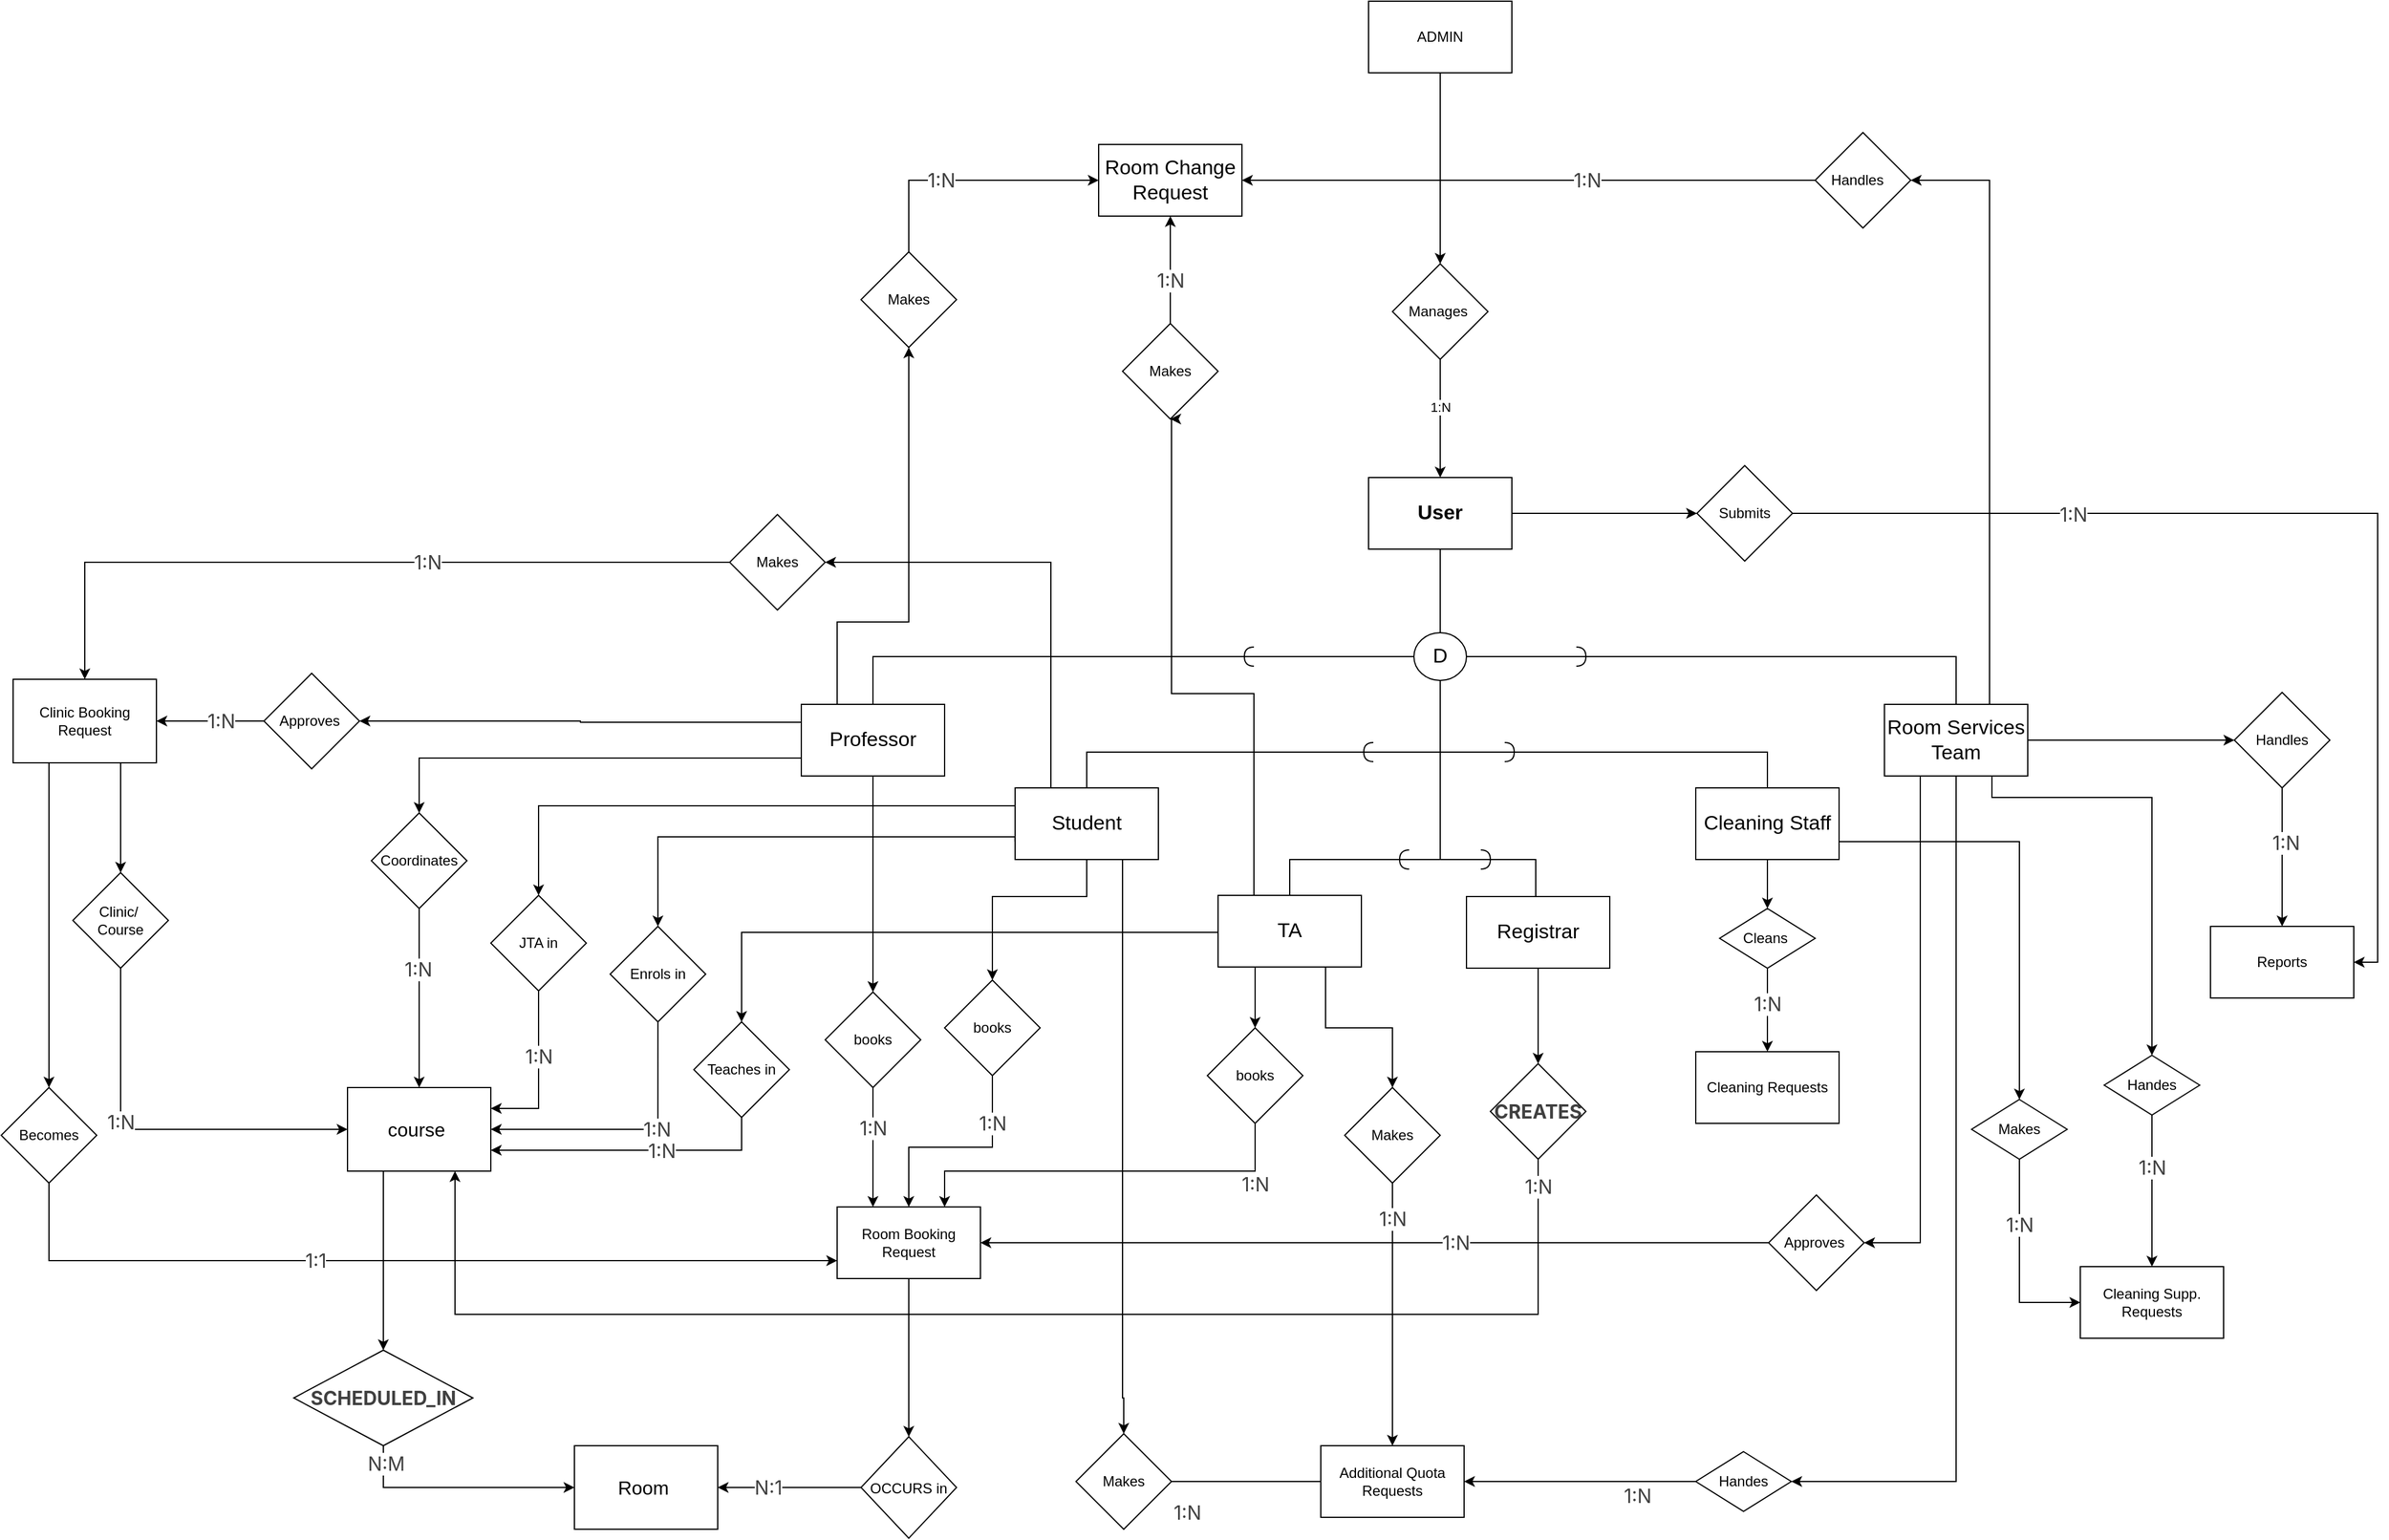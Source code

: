 <mxfile version="26.2.13">
  <diagram name="Page-1" id="MlCSIARQUA6nrzVP9HyG">
    <mxGraphModel dx="4330" dy="2883" grid="1" gridSize="10" guides="1" tooltips="1" connect="1" arrows="1" fold="1" page="1" pageScale="1" pageWidth="850" pageHeight="1100" math="0" shadow="0">
      <root>
        <mxCell id="0" />
        <mxCell id="1" parent="0" />
        <mxCell id="cpnZcNEpfMSH3JfvFcv5-86" value="" style="edgeStyle=orthogonalEdgeStyle;rounded=0;orthogonalLoop=1;jettySize=auto;html=1;exitX=1;exitY=0.5;exitDx=0;exitDy=0;" parent="1" source="D9jDigD416j0bugAYkW8-2" target="cpnZcNEpfMSH3JfvFcv5-85" edge="1">
          <mxGeometry relative="1" as="geometry">
            <mxPoint x="530" y="-341" as="sourcePoint" />
          </mxGeometry>
        </mxCell>
        <mxCell id="cpnZcNEpfMSH3JfvFcv5-96" value="" style="edgeStyle=orthogonalEdgeStyle;rounded=0;orthogonalLoop=1;jettySize=auto;html=1;exitX=0.5;exitY=1;exitDx=0;exitDy=0;entryX=0.5;entryY=0;entryDx=0;entryDy=0;" parent="1" source="D9jDigD416j0bugAYkW8-27" target="cpnZcNEpfMSH3JfvFcv5-95" edge="1">
          <mxGeometry relative="1" as="geometry">
            <mxPoint x="728.85" y="-61" as="sourcePoint" />
            <mxPoint x="728.85" y="-20" as="targetPoint" />
            <Array as="points" />
          </mxGeometry>
        </mxCell>
        <mxCell id="cpnZcNEpfMSH3JfvFcv5-77" value="" style="edgeStyle=orthogonalEdgeStyle;rounded=0;orthogonalLoop=1;jettySize=auto;html=1;exitX=0.25;exitY=1;exitDx=0;exitDy=0;entryX=0.5;entryY=0;entryDx=0;entryDy=0;" parent="1" source="D9jDigD416j0bugAYkW8-22" target="cpnZcNEpfMSH3JfvFcv5-76" edge="1">
          <mxGeometry relative="1" as="geometry">
            <mxPoint x="-375" y="-290" as="sourcePoint" />
            <Array as="points">
              <mxPoint x="300" y="29" />
            </Array>
          </mxGeometry>
        </mxCell>
        <mxCell id="cpnZcNEpfMSH3JfvFcv5-177" value="" style="edgeStyle=orthogonalEdgeStyle;rounded=0;orthogonalLoop=1;jettySize=auto;html=1;" parent="1" source="cpnZcNEpfMSH3JfvFcv5-41" target="cpnZcNEpfMSH3JfvFcv5-176" edge="1">
          <mxGeometry relative="1" as="geometry" />
        </mxCell>
        <mxCell id="cpnZcNEpfMSH3JfvFcv5-41" value="ADMIN" style="whiteSpace=wrap;html=1;rounded=0;" parent="1" vertex="1">
          <mxGeometry x="395" y="-780" width="120" height="60" as="geometry" />
        </mxCell>
        <mxCell id="cpnZcNEpfMSH3JfvFcv5-43" value="&lt;font size=&quot;3&quot;&gt;Room&amp;nbsp;&lt;/font&gt;" style="rounded=0;whiteSpace=wrap;html=1;" parent="1" vertex="1">
          <mxGeometry x="-270" y="430" width="120" height="70" as="geometry" />
        </mxCell>
        <mxCell id="cpnZcNEpfMSH3JfvFcv5-65" value="" style="edgeStyle=orthogonalEdgeStyle;rounded=0;orthogonalLoop=1;jettySize=auto;html=1;exitX=0.5;exitY=1;exitDx=0;exitDy=0;entryX=0.5;entryY=0;entryDx=0;entryDy=0;" parent="1" source="D9jDigD416j0bugAYkW8-39" target="cpnZcNEpfMSH3JfvFcv5-64" edge="1">
          <mxGeometry relative="1" as="geometry">
            <mxPoint x="195" y="1412.5" as="sourcePoint" />
            <Array as="points">
              <mxPoint x="10" y="370" />
              <mxPoint x="10" y="370" />
            </Array>
          </mxGeometry>
        </mxCell>
        <mxCell id="cpnZcNEpfMSH3JfvFcv5-66" style="edgeStyle=orthogonalEdgeStyle;rounded=0;orthogonalLoop=1;jettySize=auto;html=1;exitX=0;exitY=0.5;exitDx=0;exitDy=0;entryX=1;entryY=0.5;entryDx=0;entryDy=0;" parent="1" source="cpnZcNEpfMSH3JfvFcv5-64" target="cpnZcNEpfMSH3JfvFcv5-43" edge="1">
          <mxGeometry relative="1" as="geometry">
            <mxPoint x="275" y="700" as="targetPoint" />
          </mxGeometry>
        </mxCell>
        <mxCell id="cpnZcNEpfMSH3JfvFcv5-160" value="&lt;span style=&quot;color: rgb(64, 64, 64); font-family: Inter, system-ui, -apple-system, BlinkMacSystemFont, &amp;quot;Segoe UI&amp;quot;, Roboto, &amp;quot;Noto Sans&amp;quot;, Ubuntu, Cantarell, &amp;quot;Helvetica Neue&amp;quot;, Oxygen, &amp;quot;Open Sans&amp;quot;, sans-serif; font-size: 16.002px; text-align: start; text-wrap-mode: wrap;&quot;&gt;N:1&lt;/span&gt;" style="edgeLabel;html=1;align=center;verticalAlign=middle;resizable=0;points=[];" parent="cpnZcNEpfMSH3JfvFcv5-66" vertex="1" connectable="0">
          <mxGeometry x="-0.763" y="2" relative="1" as="geometry">
            <mxPoint x="-64" y="-2" as="offset" />
          </mxGeometry>
        </mxCell>
        <mxCell id="cpnZcNEpfMSH3JfvFcv5-64" value="&lt;div&gt;&lt;br&gt;&lt;/div&gt;&lt;div&gt;&lt;br&gt;&lt;/div&gt;OCCURS in" style="rhombus;whiteSpace=wrap;html=1;verticalAlign=top;" parent="1" vertex="1">
          <mxGeometry x="-30" y="422.5" width="80" height="85" as="geometry" />
        </mxCell>
        <mxCell id="cpnZcNEpfMSH3JfvFcv5-76" value="books" style="rhombus;whiteSpace=wrap;html=1;" parent="1" vertex="1">
          <mxGeometry x="260" y="80" width="80" height="80" as="geometry" />
        </mxCell>
        <mxCell id="cpnZcNEpfMSH3JfvFcv5-81" style="edgeStyle=orthogonalEdgeStyle;rounded=0;orthogonalLoop=1;jettySize=auto;html=1;exitX=0.5;exitY=1;exitDx=0;exitDy=0;entryX=0.75;entryY=0;entryDx=0;entryDy=0;" parent="1" source="cpnZcNEpfMSH3JfvFcv5-76" target="D9jDigD416j0bugAYkW8-39" edge="1">
          <mxGeometry relative="1" as="geometry">
            <mxPoint x="235" y="100" as="targetPoint" />
            <Array as="points">
              <mxPoint x="300" y="200" />
              <mxPoint x="40" y="200" />
            </Array>
          </mxGeometry>
        </mxCell>
        <mxCell id="cpnZcNEpfMSH3JfvFcv5-150" value="&lt;span style=&quot;color: rgb(64, 64, 64); font-family: Inter, system-ui, -apple-system, BlinkMacSystemFont, &amp;quot;Segoe UI&amp;quot;, Roboto, &amp;quot;Noto Sans&amp;quot;, Ubuntu, Cantarell, &amp;quot;Helvetica Neue&amp;quot;, Oxygen, &amp;quot;Open Sans&amp;quot;, sans-serif; font-size: 16.002px; text-align: start; text-wrap-mode: wrap;&quot;&gt;1&lt;/span&gt;&lt;span style=&quot;color: rgb(64, 64, 64); font-family: Inter, system-ui, -apple-system, BlinkMacSystemFont, &amp;quot;Segoe UI&amp;quot;, Roboto, &amp;quot;Noto Sans&amp;quot;, Ubuntu, Cantarell, &amp;quot;Helvetica Neue&amp;quot;, Oxygen, &amp;quot;Open Sans&amp;quot;, sans-serif; font-size: 16.002px; text-align: start; text-wrap-mode: wrap;&quot;&gt;:N&lt;/span&gt;" style="edgeLabel;html=1;align=center;verticalAlign=middle;resizable=0;points=[];" parent="cpnZcNEpfMSH3JfvFcv5-81" vertex="1" connectable="0">
          <mxGeometry x="-0.848" relative="1" as="geometry">
            <mxPoint y="26" as="offset" />
          </mxGeometry>
        </mxCell>
        <mxCell id="cpnZcNEpfMSH3JfvFcv5-85" value="Submits" style="rhombus;whiteSpace=wrap;html=1;" parent="1" vertex="1">
          <mxGeometry x="670" y="-391" width="80" height="80" as="geometry" />
        </mxCell>
        <mxCell id="cpnZcNEpfMSH3JfvFcv5-90" value="Approves&amp;nbsp;" style="rhombus;whiteSpace=wrap;html=1;rounded=0;" parent="1" vertex="1">
          <mxGeometry x="-530" y="-217" width="80" height="80" as="geometry" />
        </mxCell>
        <mxCell id="cpnZcNEpfMSH3JfvFcv5-92" style="edgeStyle=orthogonalEdgeStyle;rounded=0;orthogonalLoop=1;jettySize=auto;html=1;exitX=0;exitY=0.5;exitDx=0;exitDy=0;entryX=1;entryY=0.5;entryDx=0;entryDy=0;" parent="1" source="cpnZcNEpfMSH3JfvFcv5-90" target="D9jDigD416j0bugAYkW8-61" edge="1">
          <mxGeometry relative="1" as="geometry">
            <mxPoint x="-440" y="20" as="targetPoint" />
          </mxGeometry>
        </mxCell>
        <mxCell id="cpnZcNEpfMSH3JfvFcv5-148" value="&lt;span style=&quot;color: rgb(64, 64, 64); font-family: Inter, system-ui, -apple-system, BlinkMacSystemFont, &amp;quot;Segoe UI&amp;quot;, Roboto, &amp;quot;Noto Sans&amp;quot;, Ubuntu, Cantarell, &amp;quot;Helvetica Neue&amp;quot;, Oxygen, &amp;quot;Open Sans&amp;quot;, sans-serif; font-size: 16.002px; text-align: start; text-wrap-mode: wrap;&quot;&gt;1&lt;/span&gt;&lt;span style=&quot;color: rgb(64, 64, 64); font-family: Inter, system-ui, -apple-system, BlinkMacSystemFont, &amp;quot;Segoe UI&amp;quot;, Roboto, &amp;quot;Noto Sans&amp;quot;, Ubuntu, Cantarell, &amp;quot;Helvetica Neue&amp;quot;, Oxygen, &amp;quot;Open Sans&amp;quot;, sans-serif; font-size: 16.002px; text-align: start; text-wrap-mode: wrap;&quot;&gt;:N&lt;/span&gt;" style="edgeLabel;html=1;align=center;verticalAlign=middle;resizable=0;points=[];" parent="cpnZcNEpfMSH3JfvFcv5-92" vertex="1" connectable="0">
          <mxGeometry x="-0.205" relative="1" as="geometry">
            <mxPoint as="offset" />
          </mxGeometry>
        </mxCell>
        <mxCell id="cpnZcNEpfMSH3JfvFcv5-95" value="Cleans&amp;nbsp;" style="rhombus;whiteSpace=wrap;html=1;" parent="1" vertex="1">
          <mxGeometry x="689" y="-20" width="80" height="50" as="geometry" />
        </mxCell>
        <mxCell id="cpnZcNEpfMSH3JfvFcv5-98" style="edgeStyle=orthogonalEdgeStyle;rounded=0;orthogonalLoop=1;jettySize=auto;html=1;exitX=1;exitY=0.5;exitDx=0;exitDy=0;entryX=1;entryY=0.5;entryDx=0;entryDy=0;" parent="1" source="cpnZcNEpfMSH3JfvFcv5-85" target="D9jDigD416j0bugAYkW8-84" edge="1">
          <mxGeometry relative="1" as="geometry">
            <mxPoint x="950" y="-341" as="targetPoint" />
          </mxGeometry>
        </mxCell>
        <mxCell id="cpnZcNEpfMSH3JfvFcv5-149" value="&lt;span style=&quot;color: rgb(64, 64, 64); font-family: Inter, system-ui, -apple-system, BlinkMacSystemFont, &amp;quot;Segoe UI&amp;quot;, Roboto, &amp;quot;Noto Sans&amp;quot;, Ubuntu, Cantarell, &amp;quot;Helvetica Neue&amp;quot;, Oxygen, &amp;quot;Open Sans&amp;quot;, sans-serif; font-size: 16.002px; text-align: start; text-wrap-mode: wrap;&quot;&gt;1&lt;/span&gt;&lt;span style=&quot;color: rgb(64, 64, 64); font-family: Inter, system-ui, -apple-system, BlinkMacSystemFont, &amp;quot;Segoe UI&amp;quot;, Roboto, &amp;quot;Noto Sans&amp;quot;, Ubuntu, Cantarell, &amp;quot;Helvetica Neue&amp;quot;, Oxygen, &amp;quot;Open Sans&amp;quot;, sans-serif; font-size: 16.002px; text-align: start; text-wrap-mode: wrap;&quot;&gt;:N&lt;/span&gt;" style="edgeLabel;html=1;align=center;verticalAlign=middle;resizable=0;points=[];" parent="cpnZcNEpfMSH3JfvFcv5-98" vertex="1" connectable="0">
          <mxGeometry x="-0.469" y="-1" relative="1" as="geometry">
            <mxPoint as="offset" />
          </mxGeometry>
        </mxCell>
        <mxCell id="cpnZcNEpfMSH3JfvFcv5-103" style="edgeStyle=orthogonalEdgeStyle;rounded=0;orthogonalLoop=1;jettySize=auto;html=1;exitX=0.5;exitY=1;exitDx=0;exitDy=0;entryX=0.5;entryY=0;entryDx=0;entryDy=0;" parent="1" source="cpnZcNEpfMSH3JfvFcv5-95" target="D9jDigD416j0bugAYkW8-36" edge="1">
          <mxGeometry relative="1" as="geometry">
            <mxPoint x="715" y="120" as="targetPoint" />
          </mxGeometry>
        </mxCell>
        <mxCell id="cpnZcNEpfMSH3JfvFcv5-147" value="&lt;span style=&quot;color: rgb(64, 64, 64); font-family: Inter, system-ui, -apple-system, BlinkMacSystemFont, &amp;quot;Segoe UI&amp;quot;, Roboto, &amp;quot;Noto Sans&amp;quot;, Ubuntu, Cantarell, &amp;quot;Helvetica Neue&amp;quot;, Oxygen, &amp;quot;Open Sans&amp;quot;, sans-serif; font-size: 16.002px; text-align: start; text-wrap-mode: wrap;&quot;&gt;1&lt;/span&gt;&lt;span style=&quot;color: rgb(64, 64, 64); font-family: Inter, system-ui, -apple-system, BlinkMacSystemFont, &amp;quot;Segoe UI&amp;quot;, Roboto, &amp;quot;Noto Sans&amp;quot;, Ubuntu, Cantarell, &amp;quot;Helvetica Neue&amp;quot;, Oxygen, &amp;quot;Open Sans&amp;quot;, sans-serif; font-size: 16.002px; text-align: start; text-wrap-mode: wrap;&quot;&gt;:N&lt;/span&gt;" style="edgeLabel;html=1;align=center;verticalAlign=middle;resizable=0;points=[];" parent="cpnZcNEpfMSH3JfvFcv5-103" vertex="1" connectable="0">
          <mxGeometry x="-0.496" relative="1" as="geometry">
            <mxPoint y="12" as="offset" />
          </mxGeometry>
        </mxCell>
        <mxCell id="cpnZcNEpfMSH3JfvFcv5-178" style="edgeStyle=orthogonalEdgeStyle;rounded=0;orthogonalLoop=1;jettySize=auto;html=1;exitX=0.5;exitY=1;exitDx=0;exitDy=0;entryX=0.5;entryY=0;entryDx=0;entryDy=0;" parent="1" source="cpnZcNEpfMSH3JfvFcv5-176" target="D9jDigD416j0bugAYkW8-2" edge="1">
          <mxGeometry relative="1" as="geometry">
            <mxPoint x="454.5" y="-381" as="targetPoint" />
          </mxGeometry>
        </mxCell>
        <mxCell id="cpnZcNEpfMSH3JfvFcv5-179" value="1:N" style="edgeLabel;html=1;align=center;verticalAlign=middle;resizable=0;points=[];" parent="cpnZcNEpfMSH3JfvFcv5-178" vertex="1" connectable="0">
          <mxGeometry x="-0.171" y="3" relative="1" as="geometry">
            <mxPoint x="-3" y="-1" as="offset" />
          </mxGeometry>
        </mxCell>
        <mxCell id="cpnZcNEpfMSH3JfvFcv5-176" value="Manages&amp;nbsp;" style="rhombus;whiteSpace=wrap;html=1;rounded=0;" parent="1" vertex="1">
          <mxGeometry x="415" y="-560" width="80" height="80" as="geometry" />
        </mxCell>
        <mxCell id="D9jDigD416j0bugAYkW8-1" value="" style="edgeStyle=orthogonalEdgeStyle;rounded=0;orthogonalLoop=1;jettySize=auto;html=1;endArrow=none;startFill=0;" edge="1" parent="1" source="D9jDigD416j0bugAYkW8-2" target="D9jDigD416j0bugAYkW8-12">
          <mxGeometry relative="1" as="geometry" />
        </mxCell>
        <mxCell id="D9jDigD416j0bugAYkW8-2" value="&lt;strong data-end=&quot;1331&quot; data-start=&quot;1315&quot;&gt;User&lt;/strong&gt;" style="rounded=0;whiteSpace=wrap;html=1;fontSize=17;" vertex="1" parent="1">
          <mxGeometry x="395" y="-381" width="120" height="60" as="geometry" />
        </mxCell>
        <mxCell id="D9jDigD416j0bugAYkW8-11" value="" style="edgeStyle=orthogonalEdgeStyle;rounded=0;orthogonalLoop=1;jettySize=auto;html=1;endArrow=none;endFill=0;startArrow=halfCircle;startFill=0;entryX=0.5;entryY=0;entryDx=0;entryDy=0;" edge="1" parent="1" target="D9jDigD416j0bugAYkW8-13">
          <mxGeometry relative="1" as="geometry">
            <mxPoint x="299" y="-231" as="sourcePoint" />
            <mxPoint x="149" y="-192" as="targetPoint" />
            <Array as="points">
              <mxPoint x="289" y="-231" />
              <mxPoint x="149" y="-231" />
            </Array>
          </mxGeometry>
        </mxCell>
        <mxCell id="D9jDigD416j0bugAYkW8-12" value="D" style="ellipse;whiteSpace=wrap;html=1;fontSize=17;rounded=0;" vertex="1" parent="1">
          <mxGeometry x="433" y="-251" width="44" height="40" as="geometry" />
        </mxCell>
        <mxCell id="D9jDigD416j0bugAYkW8-13" value="Professor" style="whiteSpace=wrap;html=1;fontSize=17;rounded=0;" vertex="1" parent="1">
          <mxGeometry x="-80" y="-191" width="120" height="60" as="geometry" />
        </mxCell>
        <mxCell id="D9jDigD416j0bugAYkW8-16" value="" style="edgeStyle=orthogonalEdgeStyle;rounded=0;orthogonalLoop=1;jettySize=auto;html=1;endArrow=none;endFill=0;startArrow=halfCircle;startFill=0;entryX=0.5;entryY=0;entryDx=0;entryDy=0;" edge="1" parent="1" target="D9jDigD416j0bugAYkW8-17">
          <mxGeometry relative="1" as="geometry">
            <mxPoint x="399" y="-151" as="sourcePoint" />
            <mxPoint x="249" y="-111" as="targetPoint" />
            <Array as="points">
              <mxPoint x="159" y="-151" />
            </Array>
          </mxGeometry>
        </mxCell>
        <mxCell id="D9jDigD416j0bugAYkW8-17" value="Student" style="whiteSpace=wrap;html=1;fontSize=17;rounded=0;" vertex="1" parent="1">
          <mxGeometry x="99" y="-121" width="120" height="60" as="geometry" />
        </mxCell>
        <mxCell id="D9jDigD416j0bugAYkW8-20" value="" style="edgeStyle=orthogonalEdgeStyle;rounded=0;orthogonalLoop=1;jettySize=auto;html=1;endArrow=none;endFill=0;startArrow=halfCircle;startFill=0;entryX=0.5;entryY=0;entryDx=0;entryDy=0;" edge="1" parent="1" target="D9jDigD416j0bugAYkW8-22">
          <mxGeometry relative="1" as="geometry">
            <mxPoint x="429" y="-61" as="sourcePoint" />
            <mxPoint x="419" y="-21" as="targetPoint" />
            <Array as="points">
              <mxPoint x="329" y="-61" />
            </Array>
          </mxGeometry>
        </mxCell>
        <mxCell id="D9jDigD416j0bugAYkW8-21" value="" style="edgeStyle=orthogonalEdgeStyle;rounded=0;orthogonalLoop=1;jettySize=auto;html=1;endArrow=none;endFill=0;startArrow=none;startFill=0;exitX=0.5;exitY=1;exitDx=0;exitDy=0;" edge="1" parent="1" source="D9jDigD416j0bugAYkW8-12">
          <mxGeometry relative="1" as="geometry">
            <mxPoint x="625" y="-121" as="sourcePoint" />
            <mxPoint x="419" y="-61" as="targetPoint" />
            <Array as="points">
              <mxPoint x="455" y="-61" />
            </Array>
          </mxGeometry>
        </mxCell>
        <mxCell id="D9jDigD416j0bugAYkW8-22" value="TA" style="whiteSpace=wrap;html=1;fontSize=17;rounded=0;" vertex="1" parent="1">
          <mxGeometry x="269" y="-31" width="120" height="60" as="geometry" />
        </mxCell>
        <mxCell id="D9jDigD416j0bugAYkW8-25" value="Room Services Team" style="whiteSpace=wrap;html=1;fontSize=17;rounded=0;" vertex="1" parent="1">
          <mxGeometry x="827" y="-191" width="120" height="60" as="geometry" />
        </mxCell>
        <mxCell id="D9jDigD416j0bugAYkW8-26" value="" style="edgeStyle=orthogonalEdgeStyle;rounded=0;orthogonalLoop=1;jettySize=auto;html=1;endArrow=none;endFill=0;startArrow=halfCircle;startFill=0;entryX=0.5;entryY=0;entryDx=0;entryDy=0;" edge="1" parent="1" target="D9jDigD416j0bugAYkW8-27">
          <mxGeometry relative="1" as="geometry">
            <mxPoint x="509" y="-151" as="sourcePoint" />
            <mxPoint x="819" y="-111" as="targetPoint" />
            <Array as="points">
              <mxPoint x="729" y="-151" />
            </Array>
          </mxGeometry>
        </mxCell>
        <mxCell id="D9jDigD416j0bugAYkW8-27" value="Cleaning Staff" style="whiteSpace=wrap;html=1;fontSize=17;rounded=0;" vertex="1" parent="1">
          <mxGeometry x="669" y="-121" width="120" height="60" as="geometry" />
        </mxCell>
        <mxCell id="D9jDigD416j0bugAYkW8-28" value="" style="edgeStyle=orthogonalEdgeStyle;rounded=0;orthogonalLoop=1;jettySize=auto;html=1;endArrow=none;endFill=0;startArrow=halfCircle;startFill=0;entryX=0.5;entryY=0;entryDx=0;entryDy=0;" edge="1" parent="1" target="D9jDigD416j0bugAYkW8-29">
          <mxGeometry relative="1" as="geometry">
            <mxPoint x="489" y="-61" as="sourcePoint" />
            <mxPoint x="535" y="-31.0" as="targetPoint" />
            <Array as="points">
              <mxPoint x="535" y="-61" />
              <mxPoint x="535" y="-30" />
            </Array>
          </mxGeometry>
        </mxCell>
        <mxCell id="D9jDigD416j0bugAYkW8-29" value="Registrar" style="whiteSpace=wrap;html=1;fontSize=17;rounded=0;" vertex="1" parent="1">
          <mxGeometry x="477" y="-30" width="120" height="60" as="geometry" />
        </mxCell>
        <mxCell id="D9jDigD416j0bugAYkW8-30" value="" style="endArrow=none;html=1;rounded=0;entryX=0;entryY=0.5;entryDx=0;entryDy=0;" edge="1" parent="1" target="D9jDigD416j0bugAYkW8-12">
          <mxGeometry width="50" height="50" relative="1" as="geometry">
            <mxPoint x="289" y="-231" as="sourcePoint" />
            <mxPoint x="407" y="-241" as="targetPoint" />
          </mxGeometry>
        </mxCell>
        <mxCell id="D9jDigD416j0bugAYkW8-31" value="" style="endArrow=none;html=1;rounded=0;" edge="1" parent="1">
          <mxGeometry width="50" height="50" relative="1" as="geometry">
            <mxPoint x="385" y="-151" as="sourcePoint" />
            <mxPoint x="455" y="-151" as="targetPoint" />
          </mxGeometry>
        </mxCell>
        <mxCell id="D9jDigD416j0bugAYkW8-32" value="" style="endArrow=none;html=1;rounded=0;" edge="1" parent="1">
          <mxGeometry width="50" height="50" relative="1" as="geometry">
            <mxPoint x="447" y="-61" as="sourcePoint" />
            <mxPoint x="509" y="-61" as="targetPoint" />
          </mxGeometry>
        </mxCell>
        <mxCell id="D9jDigD416j0bugAYkW8-33" value="" style="endArrow=none;html=1;rounded=0;" edge="1" parent="1">
          <mxGeometry width="50" height="50" relative="1" as="geometry">
            <mxPoint x="449" y="-151" as="sourcePoint" />
            <mxPoint x="524" y="-151" as="targetPoint" />
          </mxGeometry>
        </mxCell>
        <mxCell id="D9jDigD416j0bugAYkW8-34" value="" style="edgeStyle=orthogonalEdgeStyle;rounded=0;orthogonalLoop=1;jettySize=auto;html=1;endArrow=none;endFill=0;startArrow=halfCircle;startFill=0;entryX=0.5;entryY=0;entryDx=0;entryDy=0;" edge="1" parent="1" target="D9jDigD416j0bugAYkW8-25">
          <mxGeometry relative="1" as="geometry">
            <mxPoint x="568.999" y="-231" as="sourcePoint" />
            <mxPoint x="889" y="-201" as="targetPoint" />
            <Array as="points">
              <mxPoint x="887" y="-231" />
            </Array>
          </mxGeometry>
        </mxCell>
        <mxCell id="D9jDigD416j0bugAYkW8-35" value="" style="endArrow=none;html=1;rounded=0;exitX=1;exitY=0.5;exitDx=0;exitDy=0;" edge="1" parent="1" source="D9jDigD416j0bugAYkW8-12">
          <mxGeometry width="50" height="50" relative="1" as="geometry">
            <mxPoint x="477" y="-230.56" as="sourcePoint" />
            <mxPoint x="579" y="-231" as="targetPoint" />
          </mxGeometry>
        </mxCell>
        <mxCell id="D9jDigD416j0bugAYkW8-36" value="Cleaning Requests" style="whiteSpace=wrap;html=1;" vertex="1" parent="1">
          <mxGeometry x="669" y="100" width="120" height="60" as="geometry" />
        </mxCell>
        <mxCell id="D9jDigD416j0bugAYkW8-39" value="Room Booking Request" style="whiteSpace=wrap;html=1;" vertex="1" parent="1">
          <mxGeometry x="-50" y="230" width="120" height="60" as="geometry" />
        </mxCell>
        <mxCell id="D9jDigD416j0bugAYkW8-40" value="" style="edgeStyle=orthogonalEdgeStyle;rounded=0;orthogonalLoop=1;jettySize=auto;html=1;exitX=0.5;exitY=1;exitDx=0;exitDy=0;" edge="1" parent="1" target="D9jDigD416j0bugAYkW8-41" source="D9jDigD416j0bugAYkW8-17">
          <mxGeometry relative="1" as="geometry">
            <mxPoint x="159" y="-11" as="sourcePoint" />
            <Array as="points">
              <mxPoint x="159" y="-30" />
              <mxPoint x="80" y="-30" />
            </Array>
          </mxGeometry>
        </mxCell>
        <mxCell id="D9jDigD416j0bugAYkW8-41" value="books" style="rhombus;whiteSpace=wrap;html=1;" vertex="1" parent="1">
          <mxGeometry x="40" y="40" width="80" height="80" as="geometry" />
        </mxCell>
        <mxCell id="D9jDigD416j0bugAYkW8-42" style="edgeStyle=orthogonalEdgeStyle;rounded=0;orthogonalLoop=1;jettySize=auto;html=1;exitX=0.5;exitY=1;exitDx=0;exitDy=0;entryX=0.5;entryY=0;entryDx=0;entryDy=0;" edge="1" parent="1" source="D9jDigD416j0bugAYkW8-41" target="D9jDigD416j0bugAYkW8-39">
          <mxGeometry relative="1" as="geometry">
            <mxPoint x="270" y="230" as="targetPoint" />
            <Array as="points">
              <mxPoint x="80" y="180" />
              <mxPoint x="10" y="180" />
            </Array>
          </mxGeometry>
        </mxCell>
        <mxCell id="D9jDigD416j0bugAYkW8-43" value="&lt;span style=&quot;color: rgb(64, 64, 64); font-family: Inter, system-ui, -apple-system, BlinkMacSystemFont, &amp;quot;Segoe UI&amp;quot;, Roboto, &amp;quot;Noto Sans&amp;quot;, Ubuntu, Cantarell, &amp;quot;Helvetica Neue&amp;quot;, Oxygen, &amp;quot;Open Sans&amp;quot;, sans-serif; font-size: 16.002px; text-align: start; text-wrap-mode: wrap;&quot;&gt;1&lt;/span&gt;&lt;span style=&quot;color: rgb(64, 64, 64); font-family: Inter, system-ui, -apple-system, BlinkMacSystemFont, &amp;quot;Segoe UI&amp;quot;, Roboto, &amp;quot;Noto Sans&amp;quot;, Ubuntu, Cantarell, &amp;quot;Helvetica Neue&amp;quot;, Oxygen, &amp;quot;Open Sans&amp;quot;, sans-serif; font-size: 16.002px; text-align: start; text-wrap-mode: wrap;&quot;&gt;:N&lt;/span&gt;" style="edgeLabel;html=1;align=center;verticalAlign=middle;resizable=0;points=[];" vertex="1" connectable="0" parent="D9jDigD416j0bugAYkW8-42">
          <mxGeometry x="-0.848" relative="1" as="geometry">
            <mxPoint y="26" as="offset" />
          </mxGeometry>
        </mxCell>
        <mxCell id="D9jDigD416j0bugAYkW8-44" value="" style="edgeStyle=orthogonalEdgeStyle;rounded=0;orthogonalLoop=1;jettySize=auto;html=1;exitX=0.5;exitY=1;exitDx=0;exitDy=0;" edge="1" parent="1" target="D9jDigD416j0bugAYkW8-45" source="D9jDigD416j0bugAYkW8-13">
          <mxGeometry relative="1" as="geometry">
            <mxPoint x="-30" y="-120" as="sourcePoint" />
            <Array as="points">
              <mxPoint x="-20" y="-40" />
              <mxPoint x="-20" y="-40" />
            </Array>
          </mxGeometry>
        </mxCell>
        <mxCell id="D9jDigD416j0bugAYkW8-45" value="books" style="rhombus;whiteSpace=wrap;html=1;" vertex="1" parent="1">
          <mxGeometry x="-60" y="50" width="80" height="80" as="geometry" />
        </mxCell>
        <mxCell id="D9jDigD416j0bugAYkW8-46" style="edgeStyle=orthogonalEdgeStyle;rounded=0;orthogonalLoop=1;jettySize=auto;html=1;exitX=0.5;exitY=1;exitDx=0;exitDy=0;entryX=0.25;entryY=0;entryDx=0;entryDy=0;" edge="1" parent="1" source="D9jDigD416j0bugAYkW8-45" target="D9jDigD416j0bugAYkW8-39">
          <mxGeometry relative="1" as="geometry">
            <mxPoint x="91" y="240" as="targetPoint" />
            <Array as="points">
              <mxPoint x="-20" y="170" />
              <mxPoint x="-20" y="170" />
            </Array>
          </mxGeometry>
        </mxCell>
        <mxCell id="D9jDigD416j0bugAYkW8-47" value="&lt;span style=&quot;color: rgb(64, 64, 64); font-family: Inter, system-ui, -apple-system, BlinkMacSystemFont, &amp;quot;Segoe UI&amp;quot;, Roboto, &amp;quot;Noto Sans&amp;quot;, Ubuntu, Cantarell, &amp;quot;Helvetica Neue&amp;quot;, Oxygen, &amp;quot;Open Sans&amp;quot;, sans-serif; font-size: 16.002px; text-align: start; text-wrap-mode: wrap;&quot;&gt;1&lt;/span&gt;&lt;span style=&quot;color: rgb(64, 64, 64); font-family: Inter, system-ui, -apple-system, BlinkMacSystemFont, &amp;quot;Segoe UI&amp;quot;, Roboto, &amp;quot;Noto Sans&amp;quot;, Ubuntu, Cantarell, &amp;quot;Helvetica Neue&amp;quot;, Oxygen, &amp;quot;Open Sans&amp;quot;, sans-serif; font-size: 16.002px; text-align: start; text-wrap-mode: wrap;&quot;&gt;:N&lt;/span&gt;" style="edgeLabel;html=1;align=center;verticalAlign=middle;resizable=0;points=[];" vertex="1" connectable="0" parent="D9jDigD416j0bugAYkW8-46">
          <mxGeometry x="-0.848" relative="1" as="geometry">
            <mxPoint y="26" as="offset" />
          </mxGeometry>
        </mxCell>
        <mxCell id="D9jDigD416j0bugAYkW8-53" value="Approves&amp;nbsp;" style="rhombus;whiteSpace=wrap;html=1;rounded=0;" vertex="1" parent="1">
          <mxGeometry x="730" y="220" width="80" height="80" as="geometry" />
        </mxCell>
        <mxCell id="D9jDigD416j0bugAYkW8-54" style="edgeStyle=orthogonalEdgeStyle;rounded=0;orthogonalLoop=1;jettySize=auto;html=1;entryX=1;entryY=0.5;entryDx=0;entryDy=0;exitX=0;exitY=0.5;exitDx=0;exitDy=0;" edge="1" parent="1" source="D9jDigD416j0bugAYkW8-53" target="D9jDigD416j0bugAYkW8-39">
          <mxGeometry relative="1" as="geometry">
            <mxPoint x="499" y="175" as="targetPoint" />
            <mxPoint x="710" y="280" as="sourcePoint" />
            <Array as="points" />
          </mxGeometry>
        </mxCell>
        <mxCell id="D9jDigD416j0bugAYkW8-55" value="&lt;span style=&quot;color: rgb(64, 64, 64); font-family: Inter, system-ui, -apple-system, BlinkMacSystemFont, &amp;quot;Segoe UI&amp;quot;, Roboto, &amp;quot;Noto Sans&amp;quot;, Ubuntu, Cantarell, &amp;quot;Helvetica Neue&amp;quot;, Oxygen, &amp;quot;Open Sans&amp;quot;, sans-serif; font-size: 16.002px; text-align: start; text-wrap-mode: wrap;&quot;&gt;1&lt;/span&gt;&lt;span style=&quot;color: rgb(64, 64, 64); font-family: Inter, system-ui, -apple-system, BlinkMacSystemFont, &amp;quot;Segoe UI&amp;quot;, Roboto, &amp;quot;Noto Sans&amp;quot;, Ubuntu, Cantarell, &amp;quot;Helvetica Neue&amp;quot;, Oxygen, &amp;quot;Open Sans&amp;quot;, sans-serif; font-size: 16.002px; text-align: start; text-wrap-mode: wrap;&quot;&gt;:N&lt;/span&gt;" style="edgeLabel;html=1;align=center;verticalAlign=middle;resizable=0;points=[];" vertex="1" connectable="0" parent="D9jDigD416j0bugAYkW8-54">
          <mxGeometry x="-0.205" relative="1" as="geometry">
            <mxPoint as="offset" />
          </mxGeometry>
        </mxCell>
        <mxCell id="D9jDigD416j0bugAYkW8-56" value="" style="edgeStyle=orthogonalEdgeStyle;rounded=0;orthogonalLoop=1;jettySize=auto;html=1;exitX=0;exitY=0.75;exitDx=0;exitDy=0;" edge="1" parent="1" target="D9jDigD416j0bugAYkW8-60" source="D9jDigD416j0bugAYkW8-13">
          <mxGeometry relative="1" as="geometry">
            <mxPoint x="-130" y="120" as="sourcePoint" />
          </mxGeometry>
        </mxCell>
        <mxCell id="D9jDigD416j0bugAYkW8-57" value="&lt;font size=&quot;3&quot;&gt;course&amp;nbsp;&lt;/font&gt;" style="rounded=0;whiteSpace=wrap;html=1;" vertex="1" parent="1">
          <mxGeometry x="-460" y="130" width="120" height="70" as="geometry" />
        </mxCell>
        <mxCell id="D9jDigD416j0bugAYkW8-58" style="edgeStyle=orthogonalEdgeStyle;rounded=0;orthogonalLoop=1;jettySize=auto;html=1;entryX=0.5;entryY=0;entryDx=0;entryDy=0;exitX=0.5;exitY=1;exitDx=0;exitDy=0;" edge="1" parent="1" source="D9jDigD416j0bugAYkW8-60" target="D9jDigD416j0bugAYkW8-57">
          <mxGeometry relative="1" as="geometry" />
        </mxCell>
        <mxCell id="D9jDigD416j0bugAYkW8-59" value="&lt;span style=&quot;color: rgb(64, 64, 64); font-family: Inter, system-ui, -apple-system, BlinkMacSystemFont, &amp;quot;Segoe UI&amp;quot;, Roboto, &amp;quot;Noto Sans&amp;quot;, Ubuntu, Cantarell, &amp;quot;Helvetica Neue&amp;quot;, Oxygen, &amp;quot;Open Sans&amp;quot;, sans-serif; font-size: 16.002px; text-align: start; text-wrap-mode: wrap;&quot;&gt;1&lt;/span&gt;&lt;span style=&quot;color: rgb(64, 64, 64); font-family: Inter, system-ui, -apple-system, BlinkMacSystemFont, &amp;quot;Segoe UI&amp;quot;, Roboto, &amp;quot;Noto Sans&amp;quot;, Ubuntu, Cantarell, &amp;quot;Helvetica Neue&amp;quot;, Oxygen, &amp;quot;Open Sans&amp;quot;, sans-serif; font-size: 16.002px; text-align: start; text-wrap-mode: wrap;&quot;&gt;:N&lt;/span&gt;" style="edgeLabel;html=1;align=center;verticalAlign=middle;resizable=0;points=[];" vertex="1" connectable="0" parent="D9jDigD416j0bugAYkW8-58">
          <mxGeometry x="-0.327" y="-1" relative="1" as="geometry">
            <mxPoint as="offset" />
          </mxGeometry>
        </mxCell>
        <mxCell id="D9jDigD416j0bugAYkW8-60" value="&amp;nbsp;Coordinates&amp;nbsp;" style="rhombus;whiteSpace=wrap;html=1;rounded=0;" vertex="1" parent="1">
          <mxGeometry x="-440" y="-100" width="80" height="80" as="geometry" />
        </mxCell>
        <mxCell id="D9jDigD416j0bugAYkW8-61" value="Clinic Booking Request" style="rounded=0;whiteSpace=wrap;html=1;" vertex="1" parent="1">
          <mxGeometry x="-740" y="-212" width="120" height="70" as="geometry" />
        </mxCell>
        <mxCell id="D9jDigD416j0bugAYkW8-63" value="" style="edgeStyle=orthogonalEdgeStyle;rounded=0;orthogonalLoop=1;jettySize=auto;html=1;exitX=0;exitY=0.25;exitDx=0;exitDy=0;entryX=0.5;entryY=0;entryDx=0;entryDy=0;" edge="1" parent="1" target="D9jDigD416j0bugAYkW8-64">
          <mxGeometry relative="1" as="geometry">
            <mxPoint x="99" y="-106" as="sourcePoint" />
            <Array as="points">
              <mxPoint x="-300" y="-106" />
            </Array>
          </mxGeometry>
        </mxCell>
        <mxCell id="D9jDigD416j0bugAYkW8-64" value="JTA in" style="rhombus;whiteSpace=wrap;html=1;rounded=0;" vertex="1" parent="1">
          <mxGeometry x="-340" y="-31" width="80" height="80" as="geometry" />
        </mxCell>
        <mxCell id="D9jDigD416j0bugAYkW8-65" style="edgeStyle=orthogonalEdgeStyle;rounded=0;orthogonalLoop=1;jettySize=auto;html=1;exitX=0.5;exitY=1;exitDx=0;exitDy=0;entryX=1;entryY=0.25;entryDx=0;entryDy=0;" edge="1" parent="1" source="D9jDigD416j0bugAYkW8-64" target="D9jDigD416j0bugAYkW8-57">
          <mxGeometry relative="1" as="geometry">
            <mxPoint x="-117" y="111" as="targetPoint" />
          </mxGeometry>
        </mxCell>
        <mxCell id="D9jDigD416j0bugAYkW8-66" value="&lt;span style=&quot;color: rgb(64, 64, 64); font-family: Inter, system-ui, -apple-system, BlinkMacSystemFont, &amp;quot;Segoe UI&amp;quot;, Roboto, &amp;quot;Noto Sans&amp;quot;, Ubuntu, Cantarell, &amp;quot;Helvetica Neue&amp;quot;, Oxygen, &amp;quot;Open Sans&amp;quot;, sans-serif; font-size: 16.002px; text-align: start; text-wrap-mode: wrap;&quot;&gt;1&lt;/span&gt;&lt;span style=&quot;color: rgb(64, 64, 64); font-family: Inter, system-ui, -apple-system, BlinkMacSystemFont, &amp;quot;Segoe UI&amp;quot;, Roboto, &amp;quot;Noto Sans&amp;quot;, Ubuntu, Cantarell, &amp;quot;Helvetica Neue&amp;quot;, Oxygen, &amp;quot;Open Sans&amp;quot;, sans-serif; font-size: 16.002px; text-align: start; text-wrap-mode: wrap;&quot;&gt;:N&lt;/span&gt;" style="edgeLabel;html=1;align=center;verticalAlign=middle;resizable=0;points=[];" vertex="1" connectable="0" parent="D9jDigD416j0bugAYkW8-65">
          <mxGeometry x="-0.205" relative="1" as="geometry">
            <mxPoint as="offset" />
          </mxGeometry>
        </mxCell>
        <mxCell id="D9jDigD416j0bugAYkW8-67" value="" style="edgeStyle=orthogonalEdgeStyle;rounded=0;orthogonalLoop=1;jettySize=auto;html=1;exitX=0;exitY=0.25;exitDx=0;exitDy=0;entryX=1;entryY=0.5;entryDx=0;entryDy=0;" edge="1" parent="1" source="D9jDigD416j0bugAYkW8-13" target="cpnZcNEpfMSH3JfvFcv5-90">
          <mxGeometry relative="1" as="geometry">
            <mxPoint x="-77" y="-180" as="sourcePoint" />
            <mxPoint x="-450" y="-176" as="targetPoint" />
          </mxGeometry>
        </mxCell>
        <mxCell id="D9jDigD416j0bugAYkW8-68" value="" style="edgeStyle=orthogonalEdgeStyle;rounded=0;orthogonalLoop=1;jettySize=auto;html=1;exitX=0;exitY=0.75;exitDx=0;exitDy=0;entryX=0.5;entryY=0;entryDx=0;entryDy=0;" edge="1" parent="1" target="D9jDigD416j0bugAYkW8-69">
          <mxGeometry relative="1" as="geometry">
            <mxPoint x="98.93" y="-76" as="sourcePoint" />
            <Array as="points">
              <mxPoint x="98.93" y="-80" />
              <mxPoint x="-200.07" y="-80" />
            </Array>
          </mxGeometry>
        </mxCell>
        <mxCell id="D9jDigD416j0bugAYkW8-69" value="Enrols in" style="rhombus;whiteSpace=wrap;html=1;rounded=0;" vertex="1" parent="1">
          <mxGeometry x="-240.07" y="-5" width="80" height="80" as="geometry" />
        </mxCell>
        <mxCell id="D9jDigD416j0bugAYkW8-70" style="edgeStyle=orthogonalEdgeStyle;rounded=0;orthogonalLoop=1;jettySize=auto;html=1;exitX=0.5;exitY=1;exitDx=0;exitDy=0;entryX=1;entryY=0.5;entryDx=0;entryDy=0;" edge="1" parent="1" source="D9jDigD416j0bugAYkW8-69" target="D9jDigD416j0bugAYkW8-57">
          <mxGeometry relative="1" as="geometry">
            <mxPoint x="-240.07" y="174" as="targetPoint" />
          </mxGeometry>
        </mxCell>
        <mxCell id="D9jDigD416j0bugAYkW8-71" value="&lt;span style=&quot;color: rgb(64, 64, 64); font-family: Inter, system-ui, -apple-system, BlinkMacSystemFont, &amp;quot;Segoe UI&amp;quot;, Roboto, &amp;quot;Noto Sans&amp;quot;, Ubuntu, Cantarell, &amp;quot;Helvetica Neue&amp;quot;, Oxygen, &amp;quot;Open Sans&amp;quot;, sans-serif; font-size: 16.002px; text-align: start; text-wrap-mode: wrap;&quot;&gt;1&lt;/span&gt;&lt;span style=&quot;color: rgb(64, 64, 64); font-family: Inter, system-ui, -apple-system, BlinkMacSystemFont, &amp;quot;Segoe UI&amp;quot;, Roboto, &amp;quot;Noto Sans&amp;quot;, Ubuntu, Cantarell, &amp;quot;Helvetica Neue&amp;quot;, Oxygen, &amp;quot;Open Sans&amp;quot;, sans-serif; font-size: 16.002px; text-align: start; text-wrap-mode: wrap;&quot;&gt;:N&lt;/span&gt;" style="edgeLabel;html=1;align=center;verticalAlign=middle;resizable=0;points=[];" vertex="1" connectable="0" parent="D9jDigD416j0bugAYkW8-70">
          <mxGeometry x="-0.205" relative="1" as="geometry">
            <mxPoint as="offset" />
          </mxGeometry>
        </mxCell>
        <mxCell id="D9jDigD416j0bugAYkW8-72" value="" style="edgeStyle=orthogonalEdgeStyle;rounded=0;orthogonalLoop=1;jettySize=auto;html=1;exitX=0;exitY=0.5;exitDx=0;exitDy=0;entryX=0.5;entryY=0;entryDx=0;entryDy=0;" edge="1" parent="1" target="D9jDigD416j0bugAYkW8-73" source="D9jDigD416j0bugAYkW8-22">
          <mxGeometry relative="1" as="geometry">
            <mxPoint x="269" as="sourcePoint" />
            <Array as="points">
              <mxPoint x="-130" />
            </Array>
          </mxGeometry>
        </mxCell>
        <mxCell id="D9jDigD416j0bugAYkW8-73" value="Teaches in" style="rhombus;whiteSpace=wrap;html=1;rounded=0;" vertex="1" parent="1">
          <mxGeometry x="-170" y="75" width="80" height="80" as="geometry" />
        </mxCell>
        <mxCell id="D9jDigD416j0bugAYkW8-74" style="edgeStyle=orthogonalEdgeStyle;rounded=0;orthogonalLoop=1;jettySize=auto;html=1;exitX=0.5;exitY=1;exitDx=0;exitDy=0;entryX=1;entryY=0.75;entryDx=0;entryDy=0;" edge="1" parent="1" source="D9jDigD416j0bugAYkW8-73" target="D9jDigD416j0bugAYkW8-57">
          <mxGeometry relative="1" as="geometry">
            <mxPoint x="-170" y="254" as="targetPoint" />
          </mxGeometry>
        </mxCell>
        <mxCell id="D9jDigD416j0bugAYkW8-75" value="&lt;span style=&quot;color: rgb(64, 64, 64); font-family: Inter, system-ui, -apple-system, BlinkMacSystemFont, &amp;quot;Segoe UI&amp;quot;, Roboto, &amp;quot;Noto Sans&amp;quot;, Ubuntu, Cantarell, &amp;quot;Helvetica Neue&amp;quot;, Oxygen, &amp;quot;Open Sans&amp;quot;, sans-serif; font-size: 16.002px; text-align: start; text-wrap-mode: wrap;&quot;&gt;1&lt;/span&gt;&lt;span style=&quot;color: rgb(64, 64, 64); font-family: Inter, system-ui, -apple-system, BlinkMacSystemFont, &amp;quot;Segoe UI&amp;quot;, Roboto, &amp;quot;Noto Sans&amp;quot;, Ubuntu, Cantarell, &amp;quot;Helvetica Neue&amp;quot;, Oxygen, &amp;quot;Open Sans&amp;quot;, sans-serif; font-size: 16.002px; text-align: start; text-wrap-mode: wrap;&quot;&gt;:N&lt;/span&gt;" style="edgeLabel;html=1;align=center;verticalAlign=middle;resizable=0;points=[];" vertex="1" connectable="0" parent="D9jDigD416j0bugAYkW8-74">
          <mxGeometry x="-0.205" relative="1" as="geometry">
            <mxPoint as="offset" />
          </mxGeometry>
        </mxCell>
        <mxCell id="D9jDigD416j0bugAYkW8-76" value="" style="edgeStyle=orthogonalEdgeStyle;rounded=0;orthogonalLoop=1;jettySize=auto;html=1;exitX=0.5;exitY=1;exitDx=0;exitDy=0;" edge="1" parent="1" target="D9jDigD416j0bugAYkW8-79" source="D9jDigD416j0bugAYkW8-29">
          <mxGeometry relative="1" as="geometry">
            <mxPoint x="517" y="30.0" as="sourcePoint" />
            <Array as="points">
              <mxPoint x="537" y="80" />
              <mxPoint x="537" y="80" />
            </Array>
          </mxGeometry>
        </mxCell>
        <mxCell id="D9jDigD416j0bugAYkW8-77" style="edgeStyle=orthogonalEdgeStyle;rounded=0;orthogonalLoop=1;jettySize=auto;html=1;exitX=0.5;exitY=1;exitDx=0;exitDy=0;entryX=0.75;entryY=1;entryDx=0;entryDy=0;" edge="1" parent="1" source="D9jDigD416j0bugAYkW8-79" target="D9jDigD416j0bugAYkW8-57">
          <mxGeometry relative="1" as="geometry">
            <Array as="points">
              <mxPoint x="537" y="320" />
              <mxPoint x="-370" y="320" />
            </Array>
            <mxPoint x="-690" y="600" as="targetPoint" />
          </mxGeometry>
        </mxCell>
        <mxCell id="D9jDigD416j0bugAYkW8-78" value="&lt;span style=&quot;color: rgb(64, 64, 64); font-family: Inter, system-ui, -apple-system, BlinkMacSystemFont, &amp;quot;Segoe UI&amp;quot;, Roboto, &amp;quot;Noto Sans&amp;quot;, Ubuntu, Cantarell, &amp;quot;Helvetica Neue&amp;quot;, Oxygen, &amp;quot;Open Sans&amp;quot;, sans-serif; font-size: 16.002px; text-align: start; text-wrap-mode: wrap;&quot;&gt;1&lt;/span&gt;&lt;span style=&quot;color: rgb(64, 64, 64); font-family: Inter, system-ui, -apple-system, BlinkMacSystemFont, &amp;quot;Segoe UI&amp;quot;, Roboto, &amp;quot;Noto Sans&amp;quot;, Ubuntu, Cantarell, &amp;quot;Helvetica Neue&amp;quot;, Oxygen, &amp;quot;Open Sans&amp;quot;, sans-serif; font-size: 16.002px; text-align: start; text-wrap-mode: wrap;&quot;&gt;:N&lt;/span&gt;" style="edgeLabel;html=1;align=center;verticalAlign=middle;resizable=0;points=[];" vertex="1" connectable="0" parent="D9jDigD416j0bugAYkW8-77">
          <mxGeometry x="-0.912" y="-4" relative="1" as="geometry">
            <mxPoint x="4" y="-28" as="offset" />
          </mxGeometry>
        </mxCell>
        <mxCell id="D9jDigD416j0bugAYkW8-79" value="&lt;strong style=&quot;color: rgb(64, 64, 64); font-family: Inter, system-ui, -apple-system, BlinkMacSystemFont, &amp;quot;Segoe UI&amp;quot;, Roboto, &amp;quot;Noto Sans&amp;quot;, Ubuntu, Cantarell, &amp;quot;Helvetica Neue&amp;quot;, Oxygen, &amp;quot;Open Sans&amp;quot;, sans-serif; font-size: 16.002px; text-align: start;&quot;&gt;CREATES&lt;/strong&gt;" style="rhombus;whiteSpace=wrap;html=1;" vertex="1" parent="1">
          <mxGeometry x="497" y="110" width="80" height="80" as="geometry" />
        </mxCell>
        <mxCell id="D9jDigD416j0bugAYkW8-80" value="" style="edgeStyle=orthogonalEdgeStyle;rounded=0;orthogonalLoop=1;jettySize=auto;html=1;exitX=0.25;exitY=1;exitDx=0;exitDy=0;" edge="1" parent="1" target="D9jDigD416j0bugAYkW8-83" source="D9jDigD416j0bugAYkW8-57">
          <mxGeometry relative="1" as="geometry">
            <mxPoint x="-425" y="247.5" as="sourcePoint" />
          </mxGeometry>
        </mxCell>
        <mxCell id="D9jDigD416j0bugAYkW8-81" style="edgeStyle=orthogonalEdgeStyle;rounded=0;orthogonalLoop=1;jettySize=auto;html=1;exitX=0.5;exitY=1;exitDx=0;exitDy=0;entryX=0;entryY=0.5;entryDx=0;entryDy=0;" edge="1" parent="1" source="D9jDigD416j0bugAYkW8-83" target="cpnZcNEpfMSH3JfvFcv5-43">
          <mxGeometry relative="1" as="geometry">
            <Array as="points">
              <mxPoint x="-430" y="465" />
            </Array>
            <mxPoint x="-70" y="460" as="targetPoint" />
          </mxGeometry>
        </mxCell>
        <mxCell id="D9jDigD416j0bugAYkW8-82" value="&lt;span style=&quot;color: rgb(64, 64, 64); font-family: Inter, system-ui, -apple-system, BlinkMacSystemFont, &amp;quot;Segoe UI&amp;quot;, Roboto, &amp;quot;Noto Sans&amp;quot;, Ubuntu, Cantarell, &amp;quot;Helvetica Neue&amp;quot;, Oxygen, &amp;quot;Open Sans&amp;quot;, sans-serif; font-size: 16.002px; text-align: start; text-wrap-mode: wrap;&quot;&gt;N&lt;/span&gt;&lt;span style=&quot;color: rgb(64, 64, 64); font-family: Inter, system-ui, -apple-system, BlinkMacSystemFont, &amp;quot;Segoe UI&amp;quot;, Roboto, &amp;quot;Noto Sans&amp;quot;, Ubuntu, Cantarell, &amp;quot;Helvetica Neue&amp;quot;, Oxygen, &amp;quot;Open Sans&amp;quot;, sans-serif; font-size: 16.002px; text-align: start; text-wrap-mode: wrap;&quot;&gt;:M&lt;/span&gt;" style="edgeLabel;html=1;align=center;verticalAlign=middle;resizable=0;points=[];" vertex="1" connectable="0" parent="D9jDigD416j0bugAYkW8-81">
          <mxGeometry x="-0.852" y="2" relative="1" as="geometry">
            <mxPoint as="offset" />
          </mxGeometry>
        </mxCell>
        <mxCell id="D9jDigD416j0bugAYkW8-83" value="&lt;strong style=&quot;color: rgb(64, 64, 64); font-family: Inter, system-ui, -apple-system, BlinkMacSystemFont, &amp;quot;Segoe UI&amp;quot;, Roboto, &amp;quot;Noto Sans&amp;quot;, Ubuntu, Cantarell, &amp;quot;Helvetica Neue&amp;quot;, Oxygen, &amp;quot;Open Sans&amp;quot;, sans-serif; font-size: 16.002px; text-align: start;&quot;&gt;SCHEDULED_IN&lt;/strong&gt;" style="rhombus;whiteSpace=wrap;html=1;rounded=0;" vertex="1" parent="1">
          <mxGeometry x="-505" y="350" width="150" height="80" as="geometry" />
        </mxCell>
        <mxCell id="D9jDigD416j0bugAYkW8-84" value="Reports" style="whiteSpace=wrap;html=1;" vertex="1" parent="1">
          <mxGeometry x="1100" y="-5" width="120" height="60" as="geometry" />
        </mxCell>
        <mxCell id="D9jDigD416j0bugAYkW8-85" value="" style="edgeStyle=orthogonalEdgeStyle;rounded=0;orthogonalLoop=1;jettySize=auto;html=1;exitX=1;exitY=0.5;exitDx=0;exitDy=0;" edge="1" parent="1" target="D9jDigD416j0bugAYkW8-86" source="D9jDigD416j0bugAYkW8-25">
          <mxGeometry relative="1" as="geometry">
            <mxPoint x="864.0" y="-131" as="sourcePoint" />
            <Array as="points">
              <mxPoint x="980" y="-161" />
              <mxPoint x="980" y="-161" />
            </Array>
          </mxGeometry>
        </mxCell>
        <mxCell id="D9jDigD416j0bugAYkW8-86" value="Handles" style="rhombus;whiteSpace=wrap;html=1;" vertex="1" parent="1">
          <mxGeometry x="1120" y="-201" width="80" height="80" as="geometry" />
        </mxCell>
        <mxCell id="D9jDigD416j0bugAYkW8-87" style="edgeStyle=orthogonalEdgeStyle;rounded=0;orthogonalLoop=1;jettySize=auto;html=1;exitX=0.5;exitY=1;exitDx=0;exitDy=0;entryX=0.5;entryY=0;entryDx=0;entryDy=0;" edge="1" parent="1" source="D9jDigD416j0bugAYkW8-86" target="D9jDigD416j0bugAYkW8-84">
          <mxGeometry relative="1" as="geometry">
            <mxPoint x="904.0" y="85" as="targetPoint" />
          </mxGeometry>
        </mxCell>
        <mxCell id="D9jDigD416j0bugAYkW8-88" value="&lt;span style=&quot;color: rgb(64, 64, 64); font-family: Inter, system-ui, -apple-system, BlinkMacSystemFont, &amp;quot;Segoe UI&amp;quot;, Roboto, &amp;quot;Noto Sans&amp;quot;, Ubuntu, Cantarell, &amp;quot;Helvetica Neue&amp;quot;, Oxygen, &amp;quot;Open Sans&amp;quot;, sans-serif; font-size: 16.002px; text-align: start; text-wrap-mode: wrap;&quot;&gt;1&lt;/span&gt;&lt;span style=&quot;color: rgb(64, 64, 64); font-family: Inter, system-ui, -apple-system, BlinkMacSystemFont, &amp;quot;Segoe UI&amp;quot;, Roboto, &amp;quot;Noto Sans&amp;quot;, Ubuntu, Cantarell, &amp;quot;Helvetica Neue&amp;quot;, Oxygen, &amp;quot;Open Sans&amp;quot;, sans-serif; font-size: 16.002px; text-align: start; text-wrap-mode: wrap;&quot;&gt;:N&lt;/span&gt;" style="edgeLabel;html=1;align=center;verticalAlign=middle;resizable=0;points=[];" vertex="1" connectable="0" parent="D9jDigD416j0bugAYkW8-87">
          <mxGeometry x="-0.209" y="3" relative="1" as="geometry">
            <mxPoint as="offset" />
          </mxGeometry>
        </mxCell>
        <mxCell id="D9jDigD416j0bugAYkW8-91" value="" style="edgeStyle=orthogonalEdgeStyle;rounded=0;orthogonalLoop=1;jettySize=auto;html=1;exitX=0.25;exitY=1;exitDx=0;exitDy=0;entryX=1;entryY=0.5;entryDx=0;entryDy=0;" edge="1" parent="1" target="D9jDigD416j0bugAYkW8-53" source="D9jDigD416j0bugAYkW8-25">
          <mxGeometry relative="1" as="geometry">
            <mxPoint x="888.5" y="-131" as="sourcePoint" />
            <Array as="points">
              <mxPoint x="857" y="260" />
            </Array>
            <mxPoint x="888.533" y="-50.967" as="targetPoint" />
          </mxGeometry>
        </mxCell>
        <mxCell id="D9jDigD416j0bugAYkW8-97" value="Becomes" style="rhombus;whiteSpace=wrap;html=1;rounded=0;" vertex="1" parent="1">
          <mxGeometry x="-750" y="130" width="80" height="80" as="geometry" />
        </mxCell>
        <mxCell id="D9jDigD416j0bugAYkW8-98" style="edgeStyle=orthogonalEdgeStyle;rounded=0;orthogonalLoop=1;jettySize=auto;html=1;exitX=0.5;exitY=1;exitDx=0;exitDy=0;entryX=0;entryY=0.75;entryDx=0;entryDy=0;" edge="1" parent="1" source="D9jDigD416j0bugAYkW8-97" target="D9jDigD416j0bugAYkW8-39">
          <mxGeometry relative="1" as="geometry">
            <mxPoint x="-1070" y="180" as="targetPoint" />
          </mxGeometry>
        </mxCell>
        <mxCell id="D9jDigD416j0bugAYkW8-99" value="&lt;span style=&quot;color: rgb(64, 64, 64); font-family: Inter, system-ui, -apple-system, BlinkMacSystemFont, &amp;quot;Segoe UI&amp;quot;, Roboto, &amp;quot;Noto Sans&amp;quot;, Ubuntu, Cantarell, &amp;quot;Helvetica Neue&amp;quot;, Oxygen, &amp;quot;Open Sans&amp;quot;, sans-serif; font-size: 16.002px; text-align: start; text-wrap-mode: wrap;&quot;&gt;1&lt;/span&gt;&lt;span style=&quot;color: rgb(64, 64, 64); font-family: Inter, system-ui, -apple-system, BlinkMacSystemFont, &amp;quot;Segoe UI&amp;quot;, Roboto, &amp;quot;Noto Sans&amp;quot;, Ubuntu, Cantarell, &amp;quot;Helvetica Neue&amp;quot;, Oxygen, &amp;quot;Open Sans&amp;quot;, sans-serif; font-size: 16.002px; text-align: start; text-wrap-mode: wrap;&quot;&gt;:1&lt;/span&gt;" style="edgeLabel;html=1;align=center;verticalAlign=middle;resizable=0;points=[];" vertex="1" connectable="0" parent="D9jDigD416j0bugAYkW8-98">
          <mxGeometry x="-0.205" relative="1" as="geometry">
            <mxPoint as="offset" />
          </mxGeometry>
        </mxCell>
        <mxCell id="D9jDigD416j0bugAYkW8-100" value="" style="edgeStyle=orthogonalEdgeStyle;rounded=0;orthogonalLoop=1;jettySize=auto;html=1;exitX=0.25;exitY=1;exitDx=0;exitDy=0;entryX=0.5;entryY=0;entryDx=0;entryDy=0;" edge="1" parent="1" target="D9jDigD416j0bugAYkW8-97" source="D9jDigD416j0bugAYkW8-61">
          <mxGeometry relative="1" as="geometry">
            <mxPoint x="-610" y="-72" as="sourcePoint" />
            <mxPoint x="-900" y="181" as="targetPoint" />
          </mxGeometry>
        </mxCell>
        <mxCell id="D9jDigD416j0bugAYkW8-101" value="" style="edgeStyle=orthogonalEdgeStyle;rounded=0;orthogonalLoop=1;jettySize=auto;html=1;exitX=1;exitY=0.75;exitDx=0;exitDy=0;entryX=0.5;entryY=0;entryDx=0;entryDy=0;" edge="1" parent="1" target="D9jDigD416j0bugAYkW8-102" source="D9jDigD416j0bugAYkW8-27">
          <mxGeometry relative="1" as="geometry">
            <mxPoint x="1020" y="160" as="sourcePoint" />
            <mxPoint x="1019.85" y="201" as="targetPoint" />
            <Array as="points">
              <mxPoint x="940" y="-76" />
            </Array>
          </mxGeometry>
        </mxCell>
        <mxCell id="D9jDigD416j0bugAYkW8-102" value="Makes" style="rhombus;whiteSpace=wrap;html=1;" vertex="1" parent="1">
          <mxGeometry x="900" y="140" width="80" height="50" as="geometry" />
        </mxCell>
        <mxCell id="D9jDigD416j0bugAYkW8-103" style="edgeStyle=orthogonalEdgeStyle;rounded=0;orthogonalLoop=1;jettySize=auto;html=1;exitX=0.5;exitY=1;exitDx=0;exitDy=0;entryX=0;entryY=0.5;entryDx=0;entryDy=0;" edge="1" parent="1" source="D9jDigD416j0bugAYkW8-102" target="D9jDigD416j0bugAYkW8-105">
          <mxGeometry relative="1" as="geometry">
            <mxPoint x="1006" y="341" as="targetPoint" />
            <Array as="points">
              <mxPoint x="940" y="310" />
            </Array>
          </mxGeometry>
        </mxCell>
        <mxCell id="D9jDigD416j0bugAYkW8-104" value="&lt;span style=&quot;color: rgb(64, 64, 64); font-family: Inter, system-ui, -apple-system, BlinkMacSystemFont, &amp;quot;Segoe UI&amp;quot;, Roboto, &amp;quot;Noto Sans&amp;quot;, Ubuntu, Cantarell, &amp;quot;Helvetica Neue&amp;quot;, Oxygen, &amp;quot;Open Sans&amp;quot;, sans-serif; font-size: 16.002px; text-align: start; text-wrap-mode: wrap;&quot;&gt;1&lt;/span&gt;&lt;span style=&quot;color: rgb(64, 64, 64); font-family: Inter, system-ui, -apple-system, BlinkMacSystemFont, &amp;quot;Segoe UI&amp;quot;, Roboto, &amp;quot;Noto Sans&amp;quot;, Ubuntu, Cantarell, &amp;quot;Helvetica Neue&amp;quot;, Oxygen, &amp;quot;Open Sans&amp;quot;, sans-serif; font-size: 16.002px; text-align: start; text-wrap-mode: wrap;&quot;&gt;:N&lt;/span&gt;" style="edgeLabel;html=1;align=center;verticalAlign=middle;resizable=0;points=[];" vertex="1" connectable="0" parent="D9jDigD416j0bugAYkW8-103">
          <mxGeometry x="-0.496" relative="1" as="geometry">
            <mxPoint y="12" as="offset" />
          </mxGeometry>
        </mxCell>
        <mxCell id="D9jDigD416j0bugAYkW8-105" value="Cleaning Supp. Requests" style="whiteSpace=wrap;html=1;" vertex="1" parent="1">
          <mxGeometry x="991" y="280" width="120" height="60" as="geometry" />
        </mxCell>
        <mxCell id="D9jDigD416j0bugAYkW8-107" value="" style="edgeStyle=orthogonalEdgeStyle;rounded=0;orthogonalLoop=1;jettySize=auto;html=1;exitX=0.75;exitY=1;exitDx=0;exitDy=0;entryX=0.5;entryY=0;entryDx=0;entryDy=0;" edge="1" parent="1" target="D9jDigD416j0bugAYkW8-108" source="D9jDigD416j0bugAYkW8-25">
          <mxGeometry relative="1" as="geometry">
            <mxPoint x="900" y="-113" as="sourcePoint" />
            <mxPoint x="1130.85" y="164" as="targetPoint" />
            <Array as="points">
              <mxPoint x="917" y="-113" />
              <mxPoint x="1051" y="-113" />
            </Array>
          </mxGeometry>
        </mxCell>
        <mxCell id="D9jDigD416j0bugAYkW8-108" value="Handes" style="rhombus;whiteSpace=wrap;html=1;" vertex="1" parent="1">
          <mxGeometry x="1011" y="103" width="80" height="50" as="geometry" />
        </mxCell>
        <mxCell id="D9jDigD416j0bugAYkW8-109" style="edgeStyle=orthogonalEdgeStyle;rounded=0;orthogonalLoop=1;jettySize=auto;html=1;exitX=0.5;exitY=1;exitDx=0;exitDy=0;entryX=0.5;entryY=0;entryDx=0;entryDy=0;" edge="1" parent="1" source="D9jDigD416j0bugAYkW8-108" target="D9jDigD416j0bugAYkW8-105">
          <mxGeometry relative="1" as="geometry">
            <mxPoint x="1211" y="273" as="targetPoint" />
            <Array as="points" />
          </mxGeometry>
        </mxCell>
        <mxCell id="D9jDigD416j0bugAYkW8-110" value="&lt;span style=&quot;color: rgb(64, 64, 64); font-family: Inter, system-ui, -apple-system, BlinkMacSystemFont, &amp;quot;Segoe UI&amp;quot;, Roboto, &amp;quot;Noto Sans&amp;quot;, Ubuntu, Cantarell, &amp;quot;Helvetica Neue&amp;quot;, Oxygen, &amp;quot;Open Sans&amp;quot;, sans-serif; font-size: 16.002px; text-align: start; text-wrap-mode: wrap;&quot;&gt;1&lt;/span&gt;&lt;span style=&quot;color: rgb(64, 64, 64); font-family: Inter, system-ui, -apple-system, BlinkMacSystemFont, &amp;quot;Segoe UI&amp;quot;, Roboto, &amp;quot;Noto Sans&amp;quot;, Ubuntu, Cantarell, &amp;quot;Helvetica Neue&amp;quot;, Oxygen, &amp;quot;Open Sans&amp;quot;, sans-serif; font-size: 16.002px; text-align: start; text-wrap-mode: wrap;&quot;&gt;:N&lt;/span&gt;" style="edgeLabel;html=1;align=center;verticalAlign=middle;resizable=0;points=[];" vertex="1" connectable="0" parent="D9jDigD416j0bugAYkW8-109">
          <mxGeometry x="-0.496" relative="1" as="geometry">
            <mxPoint y="12" as="offset" />
          </mxGeometry>
        </mxCell>
        <mxCell id="D9jDigD416j0bugAYkW8-111" value="Clinic/&amp;nbsp;&lt;div&gt;Course&lt;/div&gt;" style="rhombus;whiteSpace=wrap;html=1;rounded=0;" vertex="1" parent="1">
          <mxGeometry x="-690" y="-50" width="80" height="80" as="geometry" />
        </mxCell>
        <mxCell id="D9jDigD416j0bugAYkW8-112" style="edgeStyle=orthogonalEdgeStyle;rounded=0;orthogonalLoop=1;jettySize=auto;html=1;exitX=0.5;exitY=1;exitDx=0;exitDy=0;entryX=0;entryY=0.5;entryDx=0;entryDy=0;" edge="1" parent="1" source="D9jDigD416j0bugAYkW8-111" target="D9jDigD416j0bugAYkW8-57">
          <mxGeometry relative="1" as="geometry">
            <mxPoint x="310" y="86" as="targetPoint" />
          </mxGeometry>
        </mxCell>
        <mxCell id="D9jDigD416j0bugAYkW8-113" value="&lt;span style=&quot;color: rgb(64, 64, 64); font-family: Inter, system-ui, -apple-system, BlinkMacSystemFont, &amp;quot;Segoe UI&amp;quot;, Roboto, &amp;quot;Noto Sans&amp;quot;, Ubuntu, Cantarell, &amp;quot;Helvetica Neue&amp;quot;, Oxygen, &amp;quot;Open Sans&amp;quot;, sans-serif; font-size: 16.002px; text-align: start; text-wrap-mode: wrap;&quot;&gt;1&lt;/span&gt;&lt;span style=&quot;color: rgb(64, 64, 64); font-family: Inter, system-ui, -apple-system, BlinkMacSystemFont, &amp;quot;Segoe UI&amp;quot;, Roboto, &amp;quot;Noto Sans&amp;quot;, Ubuntu, Cantarell, &amp;quot;Helvetica Neue&amp;quot;, Oxygen, &amp;quot;Open Sans&amp;quot;, sans-serif; font-size: 16.002px; text-align: start; text-wrap-mode: wrap;&quot;&gt;:N&lt;/span&gt;" style="edgeLabel;html=1;align=center;verticalAlign=middle;resizable=0;points=[];" vertex="1" connectable="0" parent="D9jDigD416j0bugAYkW8-112">
          <mxGeometry x="-0.205" relative="1" as="geometry">
            <mxPoint as="offset" />
          </mxGeometry>
        </mxCell>
        <mxCell id="D9jDigD416j0bugAYkW8-114" value="" style="edgeStyle=orthogonalEdgeStyle;rounded=0;orthogonalLoop=1;jettySize=auto;html=1;exitX=0.75;exitY=1;exitDx=0;exitDy=0;entryX=0.5;entryY=0;entryDx=0;entryDy=0;" edge="1" parent="1" target="D9jDigD416j0bugAYkW8-111" source="D9jDigD416j0bugAYkW8-61">
          <mxGeometry relative="1" as="geometry">
            <mxPoint x="-640" y="-321" as="sourcePoint" />
            <mxPoint x="-860" y="2" as="targetPoint" />
          </mxGeometry>
        </mxCell>
        <mxCell id="D9jDigD416j0bugAYkW8-115" value="Makes" style="rhombus;whiteSpace=wrap;html=1;rounded=0;" vertex="1" parent="1">
          <mxGeometry x="-140" y="-350" width="80" height="80" as="geometry" />
        </mxCell>
        <mxCell id="D9jDigD416j0bugAYkW8-116" style="edgeStyle=orthogonalEdgeStyle;rounded=0;orthogonalLoop=1;jettySize=auto;html=1;exitX=0;exitY=0.5;exitDx=0;exitDy=0;entryX=0.5;entryY=0;entryDx=0;entryDy=0;" edge="1" parent="1" source="D9jDigD416j0bugAYkW8-115" target="D9jDigD416j0bugAYkW8-61">
          <mxGeometry relative="1" as="geometry">
            <mxPoint x="150" y="-311" as="targetPoint" />
          </mxGeometry>
        </mxCell>
        <mxCell id="D9jDigD416j0bugAYkW8-117" value="&lt;span style=&quot;color: rgb(64, 64, 64); font-family: Inter, system-ui, -apple-system, BlinkMacSystemFont, &amp;quot;Segoe UI&amp;quot;, Roboto, &amp;quot;Noto Sans&amp;quot;, Ubuntu, Cantarell, &amp;quot;Helvetica Neue&amp;quot;, Oxygen, &amp;quot;Open Sans&amp;quot;, sans-serif; font-size: 16.002px; text-align: start; text-wrap-mode: wrap;&quot;&gt;1&lt;/span&gt;&lt;span style=&quot;color: rgb(64, 64, 64); font-family: Inter, system-ui, -apple-system, BlinkMacSystemFont, &amp;quot;Segoe UI&amp;quot;, Roboto, &amp;quot;Noto Sans&amp;quot;, Ubuntu, Cantarell, &amp;quot;Helvetica Neue&amp;quot;, Oxygen, &amp;quot;Open Sans&amp;quot;, sans-serif; font-size: 16.002px; text-align: start; text-wrap-mode: wrap;&quot;&gt;:N&lt;/span&gt;" style="edgeLabel;html=1;align=center;verticalAlign=middle;resizable=0;points=[];" vertex="1" connectable="0" parent="D9jDigD416j0bugAYkW8-116">
          <mxGeometry x="-0.205" relative="1" as="geometry">
            <mxPoint as="offset" />
          </mxGeometry>
        </mxCell>
        <mxCell id="D9jDigD416j0bugAYkW8-118" value="" style="edgeStyle=orthogonalEdgeStyle;rounded=0;orthogonalLoop=1;jettySize=auto;html=1;exitX=0.25;exitY=0;exitDx=0;exitDy=0;entryX=1;entryY=0.5;entryDx=0;entryDy=0;" edge="1" parent="1" target="D9jDigD416j0bugAYkW8-115" source="D9jDigD416j0bugAYkW8-17">
          <mxGeometry relative="1" as="geometry">
            <mxPoint x="-800" y="-718" as="sourcePoint" />
            <mxPoint x="-1020" y="-395" as="targetPoint" />
          </mxGeometry>
        </mxCell>
        <mxCell id="D9jDigD416j0bugAYkW8-119" value="Room Change Request" style="whiteSpace=wrap;html=1;fontSize=17;rounded=0;" vertex="1" parent="1">
          <mxGeometry x="169" y="-660" width="120" height="60" as="geometry" />
        </mxCell>
        <mxCell id="D9jDigD416j0bugAYkW8-121" value="" style="edgeStyle=orthogonalEdgeStyle;rounded=0;orthogonalLoop=1;jettySize=auto;html=1;exitX=0.25;exitY=0;exitDx=0;exitDy=0;entryX=0.5;entryY=1;entryDx=0;entryDy=0;" edge="1" parent="1" source="D9jDigD416j0bugAYkW8-13" target="D9jDigD416j0bugAYkW8-122">
          <mxGeometry relative="1" as="geometry">
            <mxPoint x="299" y="-361" as="sourcePoint" />
            <mxPoint x="110" y="-550" as="targetPoint" />
            <Array as="points">
              <mxPoint x="-47" y="-260" />
              <mxPoint x="10" y="-260" />
              <mxPoint x="10" y="-490" />
            </Array>
          </mxGeometry>
        </mxCell>
        <mxCell id="D9jDigD416j0bugAYkW8-122" value="Makes" style="rhombus;whiteSpace=wrap;html=1;rounded=0;" vertex="1" parent="1">
          <mxGeometry x="-30" y="-570" width="80" height="80" as="geometry" />
        </mxCell>
        <mxCell id="D9jDigD416j0bugAYkW8-123" style="edgeStyle=orthogonalEdgeStyle;rounded=0;orthogonalLoop=1;jettySize=auto;html=1;exitX=0.5;exitY=0;exitDx=0;exitDy=0;entryX=0;entryY=0.5;entryDx=0;entryDy=0;" edge="1" parent="1" source="D9jDigD416j0bugAYkW8-122" target="D9jDigD416j0bugAYkW8-119">
          <mxGeometry relative="1" as="geometry">
            <mxPoint x="-321" y="-520" as="targetPoint" />
            <mxPoint x="219" y="-618" as="sourcePoint" />
          </mxGeometry>
        </mxCell>
        <mxCell id="D9jDigD416j0bugAYkW8-124" value="&lt;span style=&quot;color: rgb(64, 64, 64); font-family: Inter, system-ui, -apple-system, BlinkMacSystemFont, &amp;quot;Segoe UI&amp;quot;, Roboto, &amp;quot;Noto Sans&amp;quot;, Ubuntu, Cantarell, &amp;quot;Helvetica Neue&amp;quot;, Oxygen, &amp;quot;Open Sans&amp;quot;, sans-serif; font-size: 16.002px; text-align: start; text-wrap-mode: wrap;&quot;&gt;1&lt;/span&gt;&lt;span style=&quot;color: rgb(64, 64, 64); font-family: Inter, system-ui, -apple-system, BlinkMacSystemFont, &amp;quot;Segoe UI&amp;quot;, Roboto, &amp;quot;Noto Sans&amp;quot;, Ubuntu, Cantarell, &amp;quot;Helvetica Neue&amp;quot;, Oxygen, &amp;quot;Open Sans&amp;quot;, sans-serif; font-size: 16.002px; text-align: start; text-wrap-mode: wrap;&quot;&gt;:N&lt;/span&gt;" style="edgeLabel;html=1;align=center;verticalAlign=middle;resizable=0;points=[];" vertex="1" connectable="0" parent="D9jDigD416j0bugAYkW8-123">
          <mxGeometry x="-0.205" relative="1" as="geometry">
            <mxPoint as="offset" />
          </mxGeometry>
        </mxCell>
        <mxCell id="D9jDigD416j0bugAYkW8-125" value="" style="edgeStyle=orthogonalEdgeStyle;rounded=0;orthogonalLoop=1;jettySize=auto;html=1;exitX=0.25;exitY=0;exitDx=0;exitDy=0;entryX=0.5;entryY=1;entryDx=0;entryDy=0;" edge="1" parent="1" target="D9jDigD416j0bugAYkW8-126" source="D9jDigD416j0bugAYkW8-22">
          <mxGeometry relative="1" as="geometry">
            <mxPoint x="30" y="-131" as="sourcePoint" />
            <mxPoint x="187" y="-490" as="targetPoint" />
            <Array as="points">
              <mxPoint x="299" y="-200" />
              <mxPoint x="230" y="-200" />
              <mxPoint x="230" y="-430" />
            </Array>
          </mxGeometry>
        </mxCell>
        <mxCell id="D9jDigD416j0bugAYkW8-126" value="Makes" style="rhombus;whiteSpace=wrap;html=1;rounded=0;" vertex="1" parent="1">
          <mxGeometry x="189" y="-510" width="80" height="80" as="geometry" />
        </mxCell>
        <mxCell id="D9jDigD416j0bugAYkW8-127" style="edgeStyle=orthogonalEdgeStyle;rounded=0;orthogonalLoop=1;jettySize=auto;html=1;exitX=0.5;exitY=0;exitDx=0;exitDy=0;entryX=0.5;entryY=1;entryDx=0;entryDy=0;" edge="1" parent="1" source="D9jDigD416j0bugAYkW8-126" target="D9jDigD416j0bugAYkW8-119">
          <mxGeometry relative="1" as="geometry">
            <mxPoint x="237" y="-570" as="targetPoint" />
            <mxPoint x="296" y="-558" as="sourcePoint" />
          </mxGeometry>
        </mxCell>
        <mxCell id="D9jDigD416j0bugAYkW8-128" value="&lt;span style=&quot;color: rgb(64, 64, 64); font-family: Inter, system-ui, -apple-system, BlinkMacSystemFont, &amp;quot;Segoe UI&amp;quot;, Roboto, &amp;quot;Noto Sans&amp;quot;, Ubuntu, Cantarell, &amp;quot;Helvetica Neue&amp;quot;, Oxygen, &amp;quot;Open Sans&amp;quot;, sans-serif; font-size: 16.002px; text-align: start; text-wrap-mode: wrap;&quot;&gt;1&lt;/span&gt;&lt;span style=&quot;color: rgb(64, 64, 64); font-family: Inter, system-ui, -apple-system, BlinkMacSystemFont, &amp;quot;Segoe UI&amp;quot;, Roboto, &amp;quot;Noto Sans&amp;quot;, Ubuntu, Cantarell, &amp;quot;Helvetica Neue&amp;quot;, Oxygen, &amp;quot;Open Sans&amp;quot;, sans-serif; font-size: 16.002px; text-align: start; text-wrap-mode: wrap;&quot;&gt;:N&lt;/span&gt;" style="edgeLabel;html=1;align=center;verticalAlign=middle;resizable=0;points=[];" vertex="1" connectable="0" parent="D9jDigD416j0bugAYkW8-127">
          <mxGeometry x="-0.205" relative="1" as="geometry">
            <mxPoint as="offset" />
          </mxGeometry>
        </mxCell>
        <mxCell id="D9jDigD416j0bugAYkW8-129" value="" style="edgeStyle=orthogonalEdgeStyle;rounded=0;orthogonalLoop=1;jettySize=auto;html=1;exitX=0.75;exitY=0;exitDx=0;exitDy=0;entryX=1;entryY=0.5;entryDx=0;entryDy=0;" edge="1" parent="1" target="D9jDigD416j0bugAYkW8-130" source="D9jDigD416j0bugAYkW8-25">
          <mxGeometry relative="1" as="geometry">
            <mxPoint x="915" y="-191" as="sourcePoint" />
            <mxPoint x="900" y="-610" as="targetPoint" />
            <Array as="points">
              <mxPoint x="915" y="-191" />
              <mxPoint x="915" y="-630" />
            </Array>
          </mxGeometry>
        </mxCell>
        <mxCell id="D9jDigD416j0bugAYkW8-130" value="Handles&lt;span style=&quot;white-space: pre;&quot;&gt;&#x9;&lt;/span&gt;" style="rhombus;whiteSpace=wrap;html=1;rounded=0;" vertex="1" parent="1">
          <mxGeometry x="769" y="-670" width="80" height="80" as="geometry" />
        </mxCell>
        <mxCell id="D9jDigD416j0bugAYkW8-131" style="edgeStyle=orthogonalEdgeStyle;rounded=0;orthogonalLoop=1;jettySize=auto;html=1;exitX=0;exitY=0.5;exitDx=0;exitDy=0;entryX=1;entryY=0.5;entryDx=0;entryDy=0;" edge="1" parent="1" source="D9jDigD416j0bugAYkW8-130" target="D9jDigD416j0bugAYkW8-119">
          <mxGeometry relative="1" as="geometry">
            <mxPoint x="987" y="-780" as="targetPoint" />
            <mxPoint x="1054" y="-738" as="sourcePoint" />
          </mxGeometry>
        </mxCell>
        <mxCell id="D9jDigD416j0bugAYkW8-132" value="&lt;span style=&quot;color: rgb(64, 64, 64); font-family: Inter, system-ui, -apple-system, BlinkMacSystemFont, &amp;quot;Segoe UI&amp;quot;, Roboto, &amp;quot;Noto Sans&amp;quot;, Ubuntu, Cantarell, &amp;quot;Helvetica Neue&amp;quot;, Oxygen, &amp;quot;Open Sans&amp;quot;, sans-serif; font-size: 16.002px; text-align: start; text-wrap-mode: wrap;&quot;&gt;1&lt;/span&gt;&lt;span style=&quot;color: rgb(64, 64, 64); font-family: Inter, system-ui, -apple-system, BlinkMacSystemFont, &amp;quot;Segoe UI&amp;quot;, Roboto, &amp;quot;Noto Sans&amp;quot;, Ubuntu, Cantarell, &amp;quot;Helvetica Neue&amp;quot;, Oxygen, &amp;quot;Open Sans&amp;quot;, sans-serif; font-size: 16.002px; text-align: start; text-wrap-mode: wrap;&quot;&gt;:N&lt;/span&gt;" style="edgeLabel;html=1;align=center;verticalAlign=middle;resizable=0;points=[];" vertex="1" connectable="0" parent="D9jDigD416j0bugAYkW8-131">
          <mxGeometry x="-0.205" relative="1" as="geometry">
            <mxPoint as="offset" />
          </mxGeometry>
        </mxCell>
        <mxCell id="D9jDigD416j0bugAYkW8-134" value="" style="edgeStyle=orthogonalEdgeStyle;rounded=0;orthogonalLoop=1;jettySize=auto;html=1;exitX=0.75;exitY=1;exitDx=0;exitDy=0;entryX=0.5;entryY=0;entryDx=0;entryDy=0;" edge="1" parent="1" target="D9jDigD416j0bugAYkW8-135" source="D9jDigD416j0bugAYkW8-17">
          <mxGeometry relative="1" as="geometry">
            <mxPoint x="428" y="390" as="sourcePoint" />
            <Array as="points">
              <mxPoint x="189" y="390" />
              <mxPoint x="190" y="420" />
            </Array>
          </mxGeometry>
        </mxCell>
        <mxCell id="D9jDigD416j0bugAYkW8-135" value="Makes" style="rhombus;whiteSpace=wrap;html=1;" vertex="1" parent="1">
          <mxGeometry x="150" y="420" width="80" height="80" as="geometry" />
        </mxCell>
        <mxCell id="D9jDigD416j0bugAYkW8-136" style="edgeStyle=orthogonalEdgeStyle;rounded=0;orthogonalLoop=1;jettySize=auto;html=1;exitX=1;exitY=0.5;exitDx=0;exitDy=0;entryX=0;entryY=0.5;entryDx=0;entryDy=0;" edge="1" parent="1" source="D9jDigD416j0bugAYkW8-135" target="D9jDigD416j0bugAYkW8-138">
          <mxGeometry relative="1" as="geometry">
            <mxPoint x="169" y="591" as="targetPoint" />
            <Array as="points">
              <mxPoint x="375" y="460" />
            </Array>
          </mxGeometry>
        </mxCell>
        <mxCell id="D9jDigD416j0bugAYkW8-137" value="&lt;span style=&quot;color: rgb(64, 64, 64); font-family: Inter, system-ui, -apple-system, BlinkMacSystemFont, &amp;quot;Segoe UI&amp;quot;, Roboto, &amp;quot;Noto Sans&amp;quot;, Ubuntu, Cantarell, &amp;quot;Helvetica Neue&amp;quot;, Oxygen, &amp;quot;Open Sans&amp;quot;, sans-serif; font-size: 16.002px; text-align: start; text-wrap-mode: wrap;&quot;&gt;1&lt;/span&gt;&lt;span style=&quot;color: rgb(64, 64, 64); font-family: Inter, system-ui, -apple-system, BlinkMacSystemFont, &amp;quot;Segoe UI&amp;quot;, Roboto, &amp;quot;Noto Sans&amp;quot;, Ubuntu, Cantarell, &amp;quot;Helvetica Neue&amp;quot;, Oxygen, &amp;quot;Open Sans&amp;quot;, sans-serif; font-size: 16.002px; text-align: start; text-wrap-mode: wrap;&quot;&gt;:N&lt;/span&gt;" style="edgeLabel;html=1;align=center;verticalAlign=middle;resizable=0;points=[];" vertex="1" connectable="0" parent="D9jDigD416j0bugAYkW8-136">
          <mxGeometry x="-0.848" relative="1" as="geometry">
            <mxPoint y="26" as="offset" />
          </mxGeometry>
        </mxCell>
        <mxCell id="D9jDigD416j0bugAYkW8-138" value="Additional Quota Requests" style="whiteSpace=wrap;html=1;" vertex="1" parent="1">
          <mxGeometry x="355" y="430" width="120" height="60" as="geometry" />
        </mxCell>
        <mxCell id="D9jDigD416j0bugAYkW8-139" value="" style="edgeStyle=orthogonalEdgeStyle;rounded=0;orthogonalLoop=1;jettySize=auto;html=1;exitX=0.75;exitY=1;exitDx=0;exitDy=0;entryX=0.5;entryY=0;entryDx=0;entryDy=0;" edge="1" parent="1" target="D9jDigD416j0bugAYkW8-140" source="D9jDigD416j0bugAYkW8-22">
          <mxGeometry relative="1" as="geometry">
            <mxPoint x="167.07" y="-450" as="sourcePoint" />
            <Array as="points">
              <mxPoint x="359" y="80" />
              <mxPoint x="415" y="80" />
            </Array>
          </mxGeometry>
        </mxCell>
        <mxCell id="D9jDigD416j0bugAYkW8-140" value="Makes" style="rhombus;whiteSpace=wrap;html=1;" vertex="1" parent="1">
          <mxGeometry x="375.0" y="130" width="80" height="80" as="geometry" />
        </mxCell>
        <mxCell id="D9jDigD416j0bugAYkW8-141" style="edgeStyle=orthogonalEdgeStyle;rounded=0;orthogonalLoop=1;jettySize=auto;html=1;exitX=0.5;exitY=1;exitDx=0;exitDy=0;entryX=0.5;entryY=0;entryDx=0;entryDy=0;" edge="1" parent="1" source="D9jDigD416j0bugAYkW8-140" target="D9jDigD416j0bugAYkW8-138">
          <mxGeometry relative="1" as="geometry">
            <mxPoint x="597" y="212" as="targetPoint" />
            <Array as="points">
              <mxPoint x="415" y="400" />
              <mxPoint x="415" y="400" />
            </Array>
          </mxGeometry>
        </mxCell>
        <mxCell id="D9jDigD416j0bugAYkW8-142" value="&lt;span style=&quot;color: rgb(64, 64, 64); font-family: Inter, system-ui, -apple-system, BlinkMacSystemFont, &amp;quot;Segoe UI&amp;quot;, Roboto, &amp;quot;Noto Sans&amp;quot;, Ubuntu, Cantarell, &amp;quot;Helvetica Neue&amp;quot;, Oxygen, &amp;quot;Open Sans&amp;quot;, sans-serif; font-size: 16.002px; text-align: start; text-wrap-mode: wrap;&quot;&gt;1&lt;/span&gt;&lt;span style=&quot;color: rgb(64, 64, 64); font-family: Inter, system-ui, -apple-system, BlinkMacSystemFont, &amp;quot;Segoe UI&amp;quot;, Roboto, &amp;quot;Noto Sans&amp;quot;, Ubuntu, Cantarell, &amp;quot;Helvetica Neue&amp;quot;, Oxygen, &amp;quot;Open Sans&amp;quot;, sans-serif; font-size: 16.002px; text-align: start; text-wrap-mode: wrap;&quot;&gt;:N&lt;/span&gt;" style="edgeLabel;html=1;align=center;verticalAlign=middle;resizable=0;points=[];" vertex="1" connectable="0" parent="D9jDigD416j0bugAYkW8-141">
          <mxGeometry x="-0.848" relative="1" as="geometry">
            <mxPoint y="13" as="offset" />
          </mxGeometry>
        </mxCell>
        <mxCell id="D9jDigD416j0bugAYkW8-143" value="" style="edgeStyle=orthogonalEdgeStyle;rounded=0;orthogonalLoop=1;jettySize=auto;html=1;entryX=1;entryY=0.5;entryDx=0;entryDy=0;exitX=0.5;exitY=1;exitDx=0;exitDy=0;" edge="1" parent="1" target="D9jDigD416j0bugAYkW8-144" source="D9jDigD416j0bugAYkW8-25">
          <mxGeometry relative="1" as="geometry">
            <mxPoint x="660" y="360" as="sourcePoint" />
            <mxPoint x="789.85" y="685" as="targetPoint" />
            <Array as="points">
              <mxPoint x="887" y="460" />
            </Array>
          </mxGeometry>
        </mxCell>
        <mxCell id="D9jDigD416j0bugAYkW8-144" value="Handes" style="rhombus;whiteSpace=wrap;html=1;" vertex="1" parent="1">
          <mxGeometry x="669" y="435" width="80" height="50" as="geometry" />
        </mxCell>
        <mxCell id="D9jDigD416j0bugAYkW8-145" style="edgeStyle=orthogonalEdgeStyle;rounded=0;orthogonalLoop=1;jettySize=auto;html=1;exitX=0;exitY=0.5;exitDx=0;exitDy=0;entryX=1;entryY=0.5;entryDx=0;entryDy=0;" edge="1" parent="1" source="D9jDigD416j0bugAYkW8-144" target="D9jDigD416j0bugAYkW8-138">
          <mxGeometry relative="1" as="geometry">
            <mxPoint x="710" y="801" as="targetPoint" />
            <Array as="points">
              <mxPoint x="660" y="460" />
              <mxPoint x="660" y="460" />
            </Array>
          </mxGeometry>
        </mxCell>
        <mxCell id="D9jDigD416j0bugAYkW8-146" value="&lt;span style=&quot;color: rgb(64, 64, 64); font-family: Inter, system-ui, -apple-system, BlinkMacSystemFont, &amp;quot;Segoe UI&amp;quot;, Roboto, &amp;quot;Noto Sans&amp;quot;, Ubuntu, Cantarell, &amp;quot;Helvetica Neue&amp;quot;, Oxygen, &amp;quot;Open Sans&amp;quot;, sans-serif; font-size: 16.002px; text-align: start; text-wrap-mode: wrap;&quot;&gt;1&lt;/span&gt;&lt;span style=&quot;color: rgb(64, 64, 64); font-family: Inter, system-ui, -apple-system, BlinkMacSystemFont, &amp;quot;Segoe UI&amp;quot;, Roboto, &amp;quot;Noto Sans&amp;quot;, Ubuntu, Cantarell, &amp;quot;Helvetica Neue&amp;quot;, Oxygen, &amp;quot;Open Sans&amp;quot;, sans-serif; font-size: 16.002px; text-align: start; text-wrap-mode: wrap;&quot;&gt;:N&lt;/span&gt;" style="edgeLabel;html=1;align=center;verticalAlign=middle;resizable=0;points=[];" vertex="1" connectable="0" parent="D9jDigD416j0bugAYkW8-145">
          <mxGeometry x="-0.496" relative="1" as="geometry">
            <mxPoint y="12" as="offset" />
          </mxGeometry>
        </mxCell>
      </root>
    </mxGraphModel>
  </diagram>
</mxfile>
